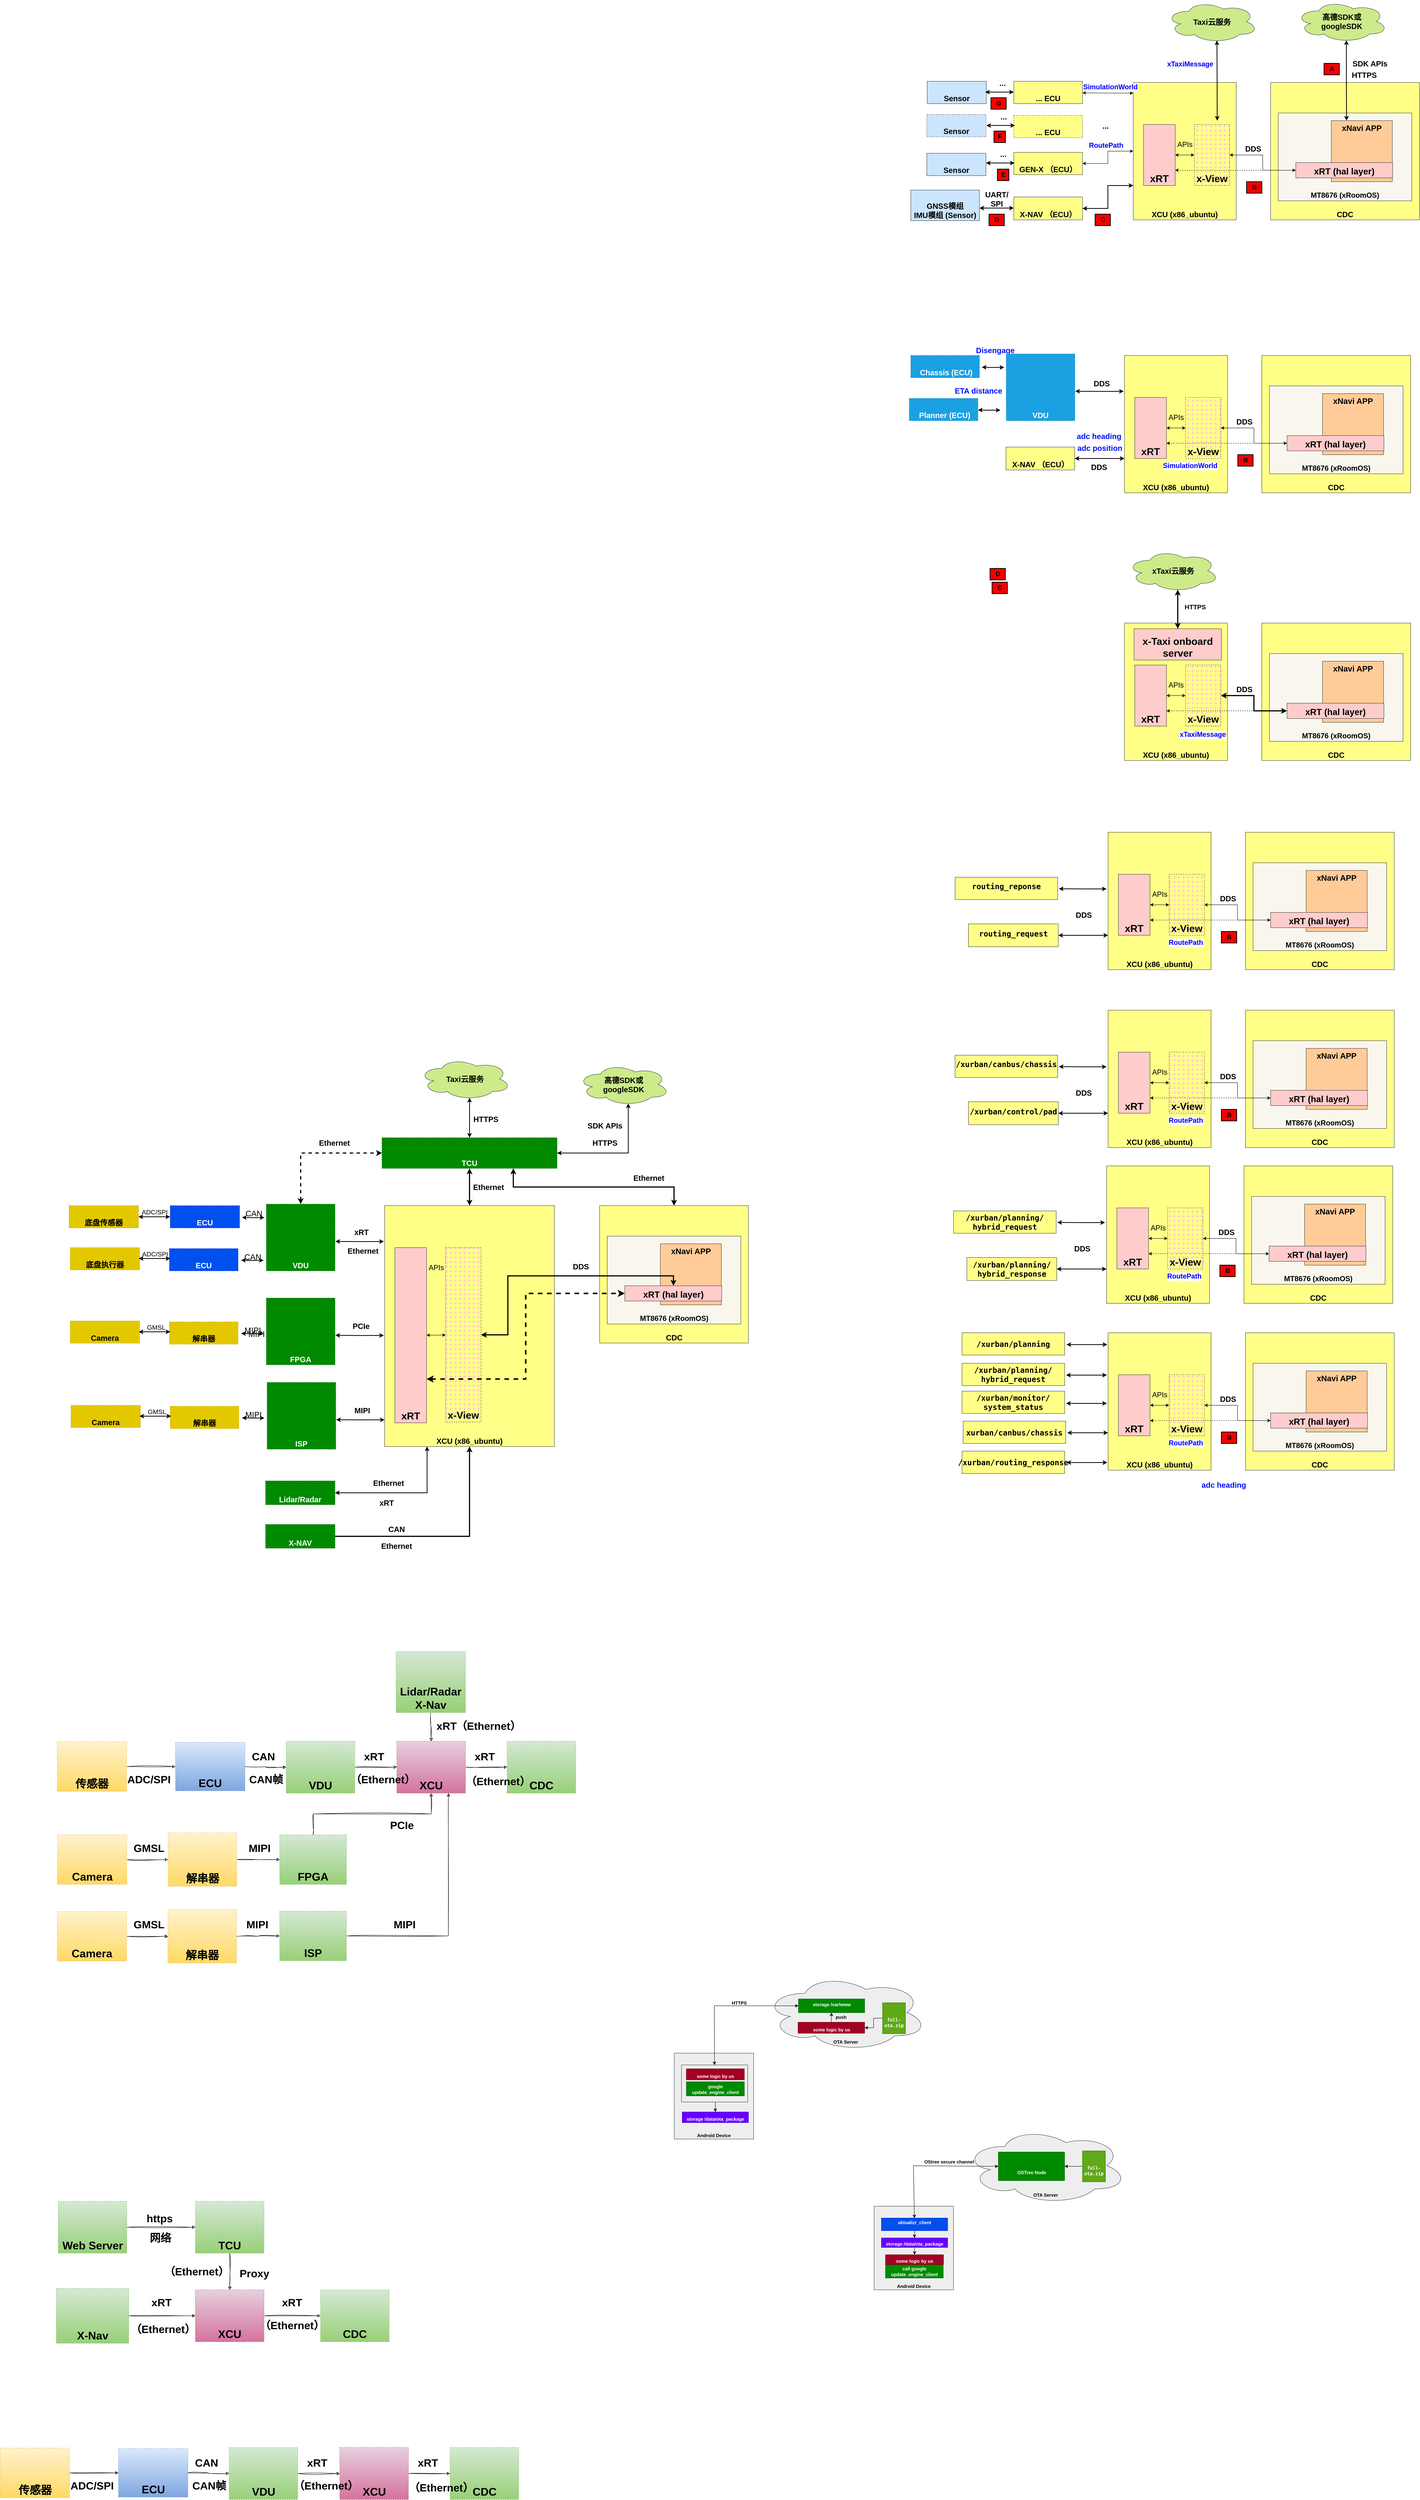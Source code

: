 <mxfile version="22.1.16" type="device">
  <diagram name="第 1 页" id="3cUrX4Q3936J6aIoTL8i">
    <mxGraphModel dx="5585" dy="1755" grid="0" gridSize="10" guides="1" tooltips="1" connect="1" arrows="1" fold="1" page="0" pageScale="1" pageWidth="827" pageHeight="1169" math="0" shadow="0">
      <root>
        <mxCell id="0" />
        <mxCell id="1" parent="0" />
        <mxCell id="9U7oh66VEmOCf23asvJ7-1" value="XCU (x86_ubuntu)" style="rounded=0;whiteSpace=wrap;html=1;fontStyle=1;verticalAlign=bottom;fontSize=20;fillColor=#ffff88;strokeColor=#36393d;" parent="1" vertex="1">
          <mxGeometry x="100" y="260" width="270" height="360" as="geometry" />
        </mxCell>
        <mxCell id="9U7oh66VEmOCf23asvJ7-3" value="CDC" style="rounded=0;whiteSpace=wrap;html=1;fontStyle=1;verticalAlign=bottom;fontSize=20;fillColor=#ffff88;strokeColor=#36393d;" parent="1" vertex="1">
          <mxGeometry x="460" y="260" width="390" height="360" as="geometry" />
        </mxCell>
        <mxCell id="9U7oh66VEmOCf23asvJ7-78" style="edgeStyle=orthogonalEdgeStyle;rounded=0;orthogonalLoop=1;jettySize=auto;html=1;exitX=1;exitY=0.75;exitDx=0;exitDy=0;entryX=0;entryY=0.5;entryDx=0;entryDy=0;startArrow=classic;startFill=1;dashed=1;" parent="1" source="9U7oh66VEmOCf23asvJ7-6" target="9U7oh66VEmOCf23asvJ7-5" edge="1">
          <mxGeometry relative="1" as="geometry" />
        </mxCell>
        <mxCell id="9U7oh66VEmOCf23asvJ7-6" value="xRT" style="rounded=0;whiteSpace=wrap;html=1;fontStyle=1;verticalAlign=bottom;fontSize=26;fillColor=#ffcccc;strokeColor=#36393d;" parent="1" vertex="1">
          <mxGeometry x="127" y="370" width="83" height="160" as="geometry" />
        </mxCell>
        <mxCell id="9U7oh66VEmOCf23asvJ7-9" style="edgeStyle=orthogonalEdgeStyle;rounded=0;orthogonalLoop=1;jettySize=auto;html=1;entryX=0;entryY=0.75;entryDx=0;entryDy=0;startArrow=classic;startFill=1;strokeWidth=2;" parent="1" source="9U7oh66VEmOCf23asvJ7-7" target="9U7oh66VEmOCf23asvJ7-1" edge="1">
          <mxGeometry relative="1" as="geometry" />
        </mxCell>
        <mxCell id="9U7oh66VEmOCf23asvJ7-7" value="X-NAV （ECU）" style="rounded=0;whiteSpace=wrap;html=1;fontStyle=1;verticalAlign=bottom;fontSize=20;fillColor=#ffff88;strokeColor=#36393d;" parent="1" vertex="1">
          <mxGeometry x="-213" y="560" width="180" height="60" as="geometry" />
        </mxCell>
        <mxCell id="9U7oh66VEmOCf23asvJ7-15" value="MT8676 (xRoomOS)" style="rounded=0;whiteSpace=wrap;html=1;fontStyle=1;verticalAlign=bottom;fontSize=19;fillColor=#f9f7ed;strokeColor=#36393d;" parent="1" vertex="1">
          <mxGeometry x="480" y="340" width="350" height="230" as="geometry" />
        </mxCell>
        <mxCell id="9U7oh66VEmOCf23asvJ7-24" value="SDK APIs" style="text;html=1;align=center;verticalAlign=middle;resizable=0;points=[];autosize=1;strokeColor=none;fillColor=none;fontStyle=1;fontSize=20;" parent="1" vertex="1">
          <mxGeometry x="660" y="190" width="120" height="40" as="geometry" />
        </mxCell>
        <mxCell id="9U7oh66VEmOCf23asvJ7-25" value="DDS" style="text;html=1;align=center;verticalAlign=middle;resizable=0;points=[];autosize=1;strokeColor=none;fillColor=none;fontStyle=1;fontSize=20;" parent="1" vertex="1">
          <mxGeometry x="379" y="413" width="70" height="40" as="geometry" />
        </mxCell>
        <mxCell id="9U7oh66VEmOCf23asvJ7-28" style="edgeStyle=orthogonalEdgeStyle;rounded=0;orthogonalLoop=1;jettySize=auto;html=1;exitX=0.55;exitY=0.95;exitDx=0;exitDy=0;exitPerimeter=0;entryX=0.25;entryY=0;entryDx=0;entryDy=0;startArrow=classic;startFill=1;strokeWidth=2;" parent="1" source="9U7oh66VEmOCf23asvJ7-27" target="9U7oh66VEmOCf23asvJ7-31" edge="1">
          <mxGeometry relative="1" as="geometry" />
        </mxCell>
        <mxCell id="9U7oh66VEmOCf23asvJ7-27" value="高德SDK或&lt;br&gt;googleSDK" style="ellipse;shape=cloud;whiteSpace=wrap;html=1;fontStyle=1;fillColor=#cdeb8b;strokeColor=#36393d;fontSize=20;" parent="1" vertex="1">
          <mxGeometry x="526" y="45" width="241" height="110" as="geometry" />
        </mxCell>
        <mxCell id="9U7oh66VEmOCf23asvJ7-31" value="xNavi APP" style="rounded=0;whiteSpace=wrap;html=1;fontStyle=1;verticalAlign=top;fontSize=21;fillColor=#ffcc99;strokeColor=#36393d;" parent="1" vertex="1">
          <mxGeometry x="619" y="360" width="160" height="160" as="geometry" />
        </mxCell>
        <mxCell id="9U7oh66VEmOCf23asvJ7-32" value="HTTPS" style="text;html=1;align=center;verticalAlign=middle;resizable=0;points=[];autosize=1;strokeColor=none;fillColor=none;fontStyle=1;fontSize=20;" parent="1" vertex="1">
          <mxGeometry x="660" y="220" width="90" height="40" as="geometry" />
        </mxCell>
        <mxCell id="9U7oh66VEmOCf23asvJ7-5" value="xRT (hal layer)" style="rounded=0;whiteSpace=wrap;html=1;fontStyle=1;verticalAlign=bottom;fontSize=23;fillColor=#ffcccc;strokeColor=#36393d;" parent="1" vertex="1">
          <mxGeometry x="526" y="470" width="254" height="40" as="geometry" />
        </mxCell>
        <mxCell id="9U7oh66VEmOCf23asvJ7-34" value="A" style="text;html=1;align=center;verticalAlign=middle;resizable=0;points=[];autosize=1;strokeColor=default;fillColor=#f50000;strokeWidth=2;fontSize=17;labelBackgroundColor=none;fontStyle=1" parent="1" vertex="1">
          <mxGeometry x="600" y="210" width="40" height="30" as="geometry" />
        </mxCell>
        <mxCell id="9U7oh66VEmOCf23asvJ7-35" value="B" style="text;html=1;align=center;verticalAlign=middle;resizable=0;points=[];autosize=1;strokeColor=default;fillColor=#f50000;strokeWidth=2;fontSize=17;labelBackgroundColor=none;fontStyle=1" parent="1" vertex="1">
          <mxGeometry x="397" y="520" width="40" height="30" as="geometry" />
        </mxCell>
        <mxCell id="9U7oh66VEmOCf23asvJ7-36" value="C" style="text;html=1;align=center;verticalAlign=middle;resizable=0;points=[];autosize=1;strokeColor=default;fillColor=#f50000;strokeWidth=2;fontSize=17;labelBackgroundColor=none;fontStyle=1" parent="1" vertex="1">
          <mxGeometry y="605" width="40" height="30" as="geometry" />
        </mxCell>
        <mxCell id="9U7oh66VEmOCf23asvJ7-37" value="GNSS模组&lt;br&gt;IMU模组 (Sensor)" style="rounded=0;whiteSpace=wrap;html=1;fontStyle=1;verticalAlign=bottom;fontSize=20;fillColor=#cce5ff;strokeColor=#36393d;" parent="1" vertex="1">
          <mxGeometry x="-483" y="542" width="180" height="80" as="geometry" />
        </mxCell>
        <mxCell id="9U7oh66VEmOCf23asvJ7-38" style="edgeStyle=orthogonalEdgeStyle;rounded=0;orthogonalLoop=1;jettySize=auto;html=1;entryX=0;entryY=0.5;entryDx=0;entryDy=0;startArrow=classic;startFill=1;strokeWidth=2;" parent="1" edge="1">
          <mxGeometry relative="1" as="geometry">
            <mxPoint x="-303" y="589" as="sourcePoint" />
            <mxPoint x="-213" y="589" as="targetPoint" />
          </mxGeometry>
        </mxCell>
        <mxCell id="9U7oh66VEmOCf23asvJ7-39" value="UART/&lt;br&gt;SPI" style="text;html=1;align=center;verticalAlign=middle;resizable=0;points=[];autosize=1;strokeColor=none;fillColor=none;fontStyle=1;fontSize=20;" parent="1" vertex="1">
          <mxGeometry x="-298" y="535" width="80" height="60" as="geometry" />
        </mxCell>
        <mxCell id="9U7oh66VEmOCf23asvJ7-40" value="D" style="text;html=1;align=center;verticalAlign=middle;resizable=0;points=[];autosize=1;strokeColor=default;fillColor=#f50000;strokeWidth=2;fontSize=17;labelBackgroundColor=none;fontStyle=1" parent="1" vertex="1">
          <mxGeometry x="-278" y="605" width="40" height="30" as="geometry" />
        </mxCell>
        <mxCell id="9U7oh66VEmOCf23asvJ7-76" style="edgeStyle=orthogonalEdgeStyle;rounded=0;orthogonalLoop=1;jettySize=auto;html=1;exitX=1;exitY=0.5;exitDx=0;exitDy=0;startArrow=classic;startFill=1;" parent="1" source="9U7oh66VEmOCf23asvJ7-70" target="9U7oh66VEmOCf23asvJ7-5" edge="1">
          <mxGeometry relative="1" as="geometry" />
        </mxCell>
        <mxCell id="9U7oh66VEmOCf23asvJ7-70" value="x-View" style="rounded=0;whiteSpace=wrap;html=1;fontStyle=1;verticalAlign=bottom;fontSize=26;fillColor=#ffcccc;strokeColor=#36393d;dashed=1;fillStyle=dots;" parent="1" vertex="1">
          <mxGeometry x="260" y="370" width="92.5" height="160" as="geometry" />
        </mxCell>
        <mxCell id="9U7oh66VEmOCf23asvJ7-74" value="" style="endArrow=classic;startArrow=classic;html=1;rounded=0;exitX=1;exitY=0.5;exitDx=0;exitDy=0;" parent="1" source="9U7oh66VEmOCf23asvJ7-6" target="9U7oh66VEmOCf23asvJ7-70" edge="1">
          <mxGeometry width="50" height="50" relative="1" as="geometry">
            <mxPoint x="230" y="620" as="sourcePoint" />
            <mxPoint x="280" y="570" as="targetPoint" />
          </mxGeometry>
        </mxCell>
        <mxCell id="9U7oh66VEmOCf23asvJ7-75" value="APIs" style="text;html=1;align=center;verticalAlign=middle;resizable=0;points=[];autosize=1;strokeColor=none;fillColor=none;fontSize=19;" parent="1" vertex="1">
          <mxGeometry x="205" y="403" width="60" height="40" as="geometry" />
        </mxCell>
        <mxCell id="9U7oh66VEmOCf23asvJ7-80" value="Taxi云服务" style="ellipse;shape=cloud;whiteSpace=wrap;html=1;fontStyle=1;fillColor=#cdeb8b;strokeColor=#36393d;fontSize=20;" parent="1" vertex="1">
          <mxGeometry x="185.75" y="46" width="241" height="110" as="geometry" />
        </mxCell>
        <mxCell id="9U7oh66VEmOCf23asvJ7-81" style="edgeStyle=orthogonalEdgeStyle;rounded=0;orthogonalLoop=1;jettySize=auto;html=1;startArrow=classic;startFill=1;strokeWidth=2;" parent="1" edge="1">
          <mxGeometry relative="1" as="geometry">
            <mxPoint x="319.32" y="150" as="sourcePoint" />
            <mxPoint x="320" y="360" as="targetPoint" />
          </mxGeometry>
        </mxCell>
        <mxCell id="9U7oh66VEmOCf23asvJ7-87" style="edgeStyle=orthogonalEdgeStyle;rounded=0;orthogonalLoop=1;jettySize=auto;html=1;exitX=1;exitY=0.5;exitDx=0;exitDy=0;entryX=0;entryY=0.5;entryDx=0;entryDy=0;startArrow=classic;startFill=1;" parent="1" source="9U7oh66VEmOCf23asvJ7-82" target="9U7oh66VEmOCf23asvJ7-1" edge="1">
          <mxGeometry relative="1" as="geometry" />
        </mxCell>
        <mxCell id="9U7oh66VEmOCf23asvJ7-82" value="GEN-X （ECU）" style="rounded=0;whiteSpace=wrap;html=1;fontStyle=1;verticalAlign=bottom;fontSize=20;fillColor=#ffff88;strokeColor=#36393d;" parent="1" vertex="1">
          <mxGeometry x="-213" y="443" width="180" height="58.5" as="geometry" />
        </mxCell>
        <mxCell id="9U7oh66VEmOCf23asvJ7-83" value="Sensor" style="rounded=0;whiteSpace=wrap;html=1;fontStyle=1;verticalAlign=bottom;fontSize=20;fillColor=#cce5ff;strokeColor=#36393d;" parent="1" vertex="1">
          <mxGeometry x="-441" y="445.5" width="155" height="58.5" as="geometry" />
        </mxCell>
        <mxCell id="9U7oh66VEmOCf23asvJ7-86" value="G" style="text;html=1;align=center;verticalAlign=middle;resizable=0;points=[];autosize=1;strokeColor=default;fillColor=#f50000;strokeWidth=2;fontSize=17;labelBackgroundColor=none;fontStyle=1" parent="1" vertex="1">
          <mxGeometry x="-273" y="300" width="40" height="30" as="geometry" />
        </mxCell>
        <mxCell id="9U7oh66VEmOCf23asvJ7-95" value="&lt;h2 data-pm-slice=&quot;1 1 []&quot; style=&quot;border-color: var(--border-color); font-family: Helvetica; font-style: normal; font-variant-ligatures: normal; font-variant-caps: normal; letter-spacing: normal; orphans: 2; text-align: left; text-indent: 0px; text-transform: none; widows: 2; word-spacing: 0px; -webkit-text-stroke-width: 0px; background-color: rgb(251, 251, 251); text-decoration-thickness: initial; text-decoration-style: initial; text-decoration-color: initial;&quot;&gt;&lt;span class=&quot;heading-content&quot; style=&quot;border-color: var(--border-color);&quot;&gt;&lt;strong style=&quot;border-color: var(--border-color);&quot;&gt;&lt;span data-document-id=&quot;bcdc485d-f6ed-4f0a-9eed-d806bf1ca9da&quot; data-user-id=&quot;a8345aaa-2646-4019-9f66-9997a2333008&quot; id=&quot;comment-3fdfaa03-6cde-491c-b5d8-29cafd4711e6&quot; class=&quot;comment-marker&quot; style=&quot;border-color: var(--border-color);&quot;&gt;SimulationWorld&lt;/span&gt;&lt;/strong&gt;&lt;/span&gt;&lt;/h2&gt;" style="text;whiteSpace=wrap;html=1;fontColor=#0000FF;" parent="1" vertex="1">
          <mxGeometry x="-33" y="240" width="180" height="70" as="geometry" />
        </mxCell>
        <mxCell id="9U7oh66VEmOCf23asvJ7-97" value="&lt;h2 data-pm-slice=&quot;1 1 []&quot; style=&quot;border-color: var(--border-color); font-family: Helvetica; font-style: normal; font-variant-ligatures: normal; font-variant-caps: normal; letter-spacing: normal; orphans: 2; text-align: left; text-indent: 0px; text-transform: none; widows: 2; word-spacing: 0px; -webkit-text-stroke-width: 0px; background-color: rgb(251, 251, 251); text-decoration-thickness: initial; text-decoration-style: initial; text-decoration-color: initial;&quot;&gt;&lt;span class=&quot;heading-content&quot; style=&quot;border-color: var(--border-color);&quot;&gt;&lt;strong style=&quot;border-color: var(--border-color);&quot;&gt;&lt;span data-document-id=&quot;bcdc485d-f6ed-4f0a-9eed-d806bf1ca9da&quot; data-user-id=&quot;a8345aaa-2646-4019-9f66-9997a2333008&quot; id=&quot;comment-a3b576d7-67d9-47bf-9a42-8d687074669e&quot; class=&quot;comment-marker&quot; style=&quot;border-color: var(--border-color);&quot;&gt;xTaxiMessage&lt;/span&gt;&lt;/strong&gt;&lt;/span&gt;&lt;/h2&gt;" style="text;whiteSpace=wrap;html=1;fontColor=#0000FF;" parent="1" vertex="1">
          <mxGeometry x="187" y="180" width="150" height="70" as="geometry" />
        </mxCell>
        <mxCell id="9U7oh66VEmOCf23asvJ7-99" value="&lt;h2 data-pm-slice=&quot;1 1 []&quot; style=&quot;border-color: var(--border-color); font-family: Helvetica; font-style: normal; font-variant-ligatures: normal; font-variant-caps: normal; letter-spacing: normal; orphans: 2; text-align: left; text-indent: 0px; text-transform: none; widows: 2; word-spacing: 0px; -webkit-text-stroke-width: 0px; background-color: rgb(251, 251, 251); text-decoration-thickness: initial; text-decoration-style: initial; text-decoration-color: initial;&quot;&gt;&lt;span class=&quot;heading-content&quot; style=&quot;border-color: var(--border-color);&quot;&gt;&lt;strong style=&quot;border-color: var(--border-color);&quot;&gt;RoutePath&lt;/strong&gt;&lt;/span&gt;&lt;/h2&gt;" style="text;whiteSpace=wrap;html=1;fontColor=#0000FF;" parent="1" vertex="1">
          <mxGeometry x="-18" y="393" width="120" height="70" as="geometry" />
        </mxCell>
        <mxCell id="c3dCfFqZL1KjmVmQRsDL-2" style="edgeStyle=orthogonalEdgeStyle;rounded=0;orthogonalLoop=1;jettySize=auto;html=1;startArrow=classic;startFill=1;strokeWidth=2;" parent="1" edge="1">
          <mxGeometry relative="1" as="geometry">
            <mxPoint x="-286" y="471" as="sourcePoint" />
            <mxPoint x="-211" y="471" as="targetPoint" />
          </mxGeometry>
        </mxCell>
        <mxCell id="c3dCfFqZL1KjmVmQRsDL-3" value="..." style="text;html=1;align=center;verticalAlign=middle;resizable=0;points=[];autosize=1;strokeColor=none;fillColor=none;fontStyle=1;fontSize=20;" parent="1" vertex="1">
          <mxGeometry x="-261" y="427" width="40" height="40" as="geometry" />
        </mxCell>
        <mxCell id="c3dCfFqZL1KjmVmQRsDL-4" value="E" style="text;html=1;align=center;verticalAlign=middle;resizable=0;points=[];autosize=1;strokeColor=default;fillColor=#f50000;strokeWidth=2;fontSize=17;labelBackgroundColor=none;fontStyle=1" parent="1" vertex="1">
          <mxGeometry x="-256" y="487" width="30" height="30" as="geometry" />
        </mxCell>
        <mxCell id="c3dCfFqZL1KjmVmQRsDL-5" value="... ECU" style="rounded=0;whiteSpace=wrap;html=1;fontStyle=1;verticalAlign=bottom;fontSize=20;fillColor=#ffff88;strokeColor=#36393d;" parent="1" vertex="1">
          <mxGeometry x="-213" y="257" width="180" height="58.5" as="geometry" />
        </mxCell>
        <mxCell id="c3dCfFqZL1KjmVmQRsDL-6" style="edgeStyle=orthogonalEdgeStyle;rounded=0;orthogonalLoop=1;jettySize=auto;html=1;exitX=1;exitY=0.5;exitDx=0;exitDy=0;entryX=0;entryY=0.5;entryDx=0;entryDy=0;startArrow=classic;startFill=1;" parent="1" edge="1">
          <mxGeometry relative="1" as="geometry">
            <mxPoint x="-33" y="287.25" as="sourcePoint" />
            <mxPoint x="100" y="288" as="targetPoint" />
          </mxGeometry>
        </mxCell>
        <mxCell id="c3dCfFqZL1KjmVmQRsDL-8" value="Sensor" style="rounded=0;whiteSpace=wrap;html=1;fontStyle=1;verticalAlign=bottom;fontSize=20;fillColor=#cce5ff;strokeColor=#36393d;" parent="1" vertex="1">
          <mxGeometry x="-440" y="257" width="155" height="58.5" as="geometry" />
        </mxCell>
        <mxCell id="c3dCfFqZL1KjmVmQRsDL-9" style="edgeStyle=orthogonalEdgeStyle;rounded=0;orthogonalLoop=1;jettySize=auto;html=1;startArrow=classic;startFill=1;strokeWidth=2;" parent="1" edge="1">
          <mxGeometry relative="1" as="geometry">
            <mxPoint x="-288" y="285.25" as="sourcePoint" />
            <mxPoint x="-213" y="285.25" as="targetPoint" />
          </mxGeometry>
        </mxCell>
        <mxCell id="c3dCfFqZL1KjmVmQRsDL-10" value="..." style="text;html=1;align=center;verticalAlign=middle;resizable=0;points=[];autosize=1;strokeColor=none;fillColor=none;fontStyle=1;fontSize=20;" parent="1" vertex="1">
          <mxGeometry x="-263" y="241.25" width="40" height="40" as="geometry" />
        </mxCell>
        <mxCell id="c3dCfFqZL1KjmVmQRsDL-13" value="..." style="text;html=1;align=center;verticalAlign=middle;resizable=0;points=[];autosize=1;strokeColor=none;fillColor=none;fontStyle=1;fontSize=20;" parent="1" vertex="1">
          <mxGeometry x="7" y="353" width="40" height="40" as="geometry" />
        </mxCell>
        <mxCell id="c3dCfFqZL1KjmVmQRsDL-14" value="... ECU" style="rounded=0;whiteSpace=wrap;html=1;fontStyle=1;verticalAlign=bottom;fontSize=20;fillColor=#ffff88;strokeColor=#36393d;dashed=1;" parent="1" vertex="1">
          <mxGeometry x="-213" y="346.5" width="180" height="58.5" as="geometry" />
        </mxCell>
        <mxCell id="c3dCfFqZL1KjmVmQRsDL-15" value="Sensor" style="rounded=0;whiteSpace=wrap;html=1;fontStyle=1;verticalAlign=bottom;fontSize=20;fillColor=#cce5ff;strokeColor=#36393d;dashed=1;" parent="1" vertex="1">
          <mxGeometry x="-441" y="343.75" width="155" height="58.5" as="geometry" />
        </mxCell>
        <mxCell id="c3dCfFqZL1KjmVmQRsDL-16" value="F" style="text;html=1;align=center;verticalAlign=middle;resizable=0;points=[];autosize=1;strokeColor=default;fillColor=#f50000;strokeWidth=2;fontSize=17;labelBackgroundColor=none;fontStyle=1" parent="1" vertex="1">
          <mxGeometry x="-265" y="387.37" width="30" height="30" as="geometry" />
        </mxCell>
        <mxCell id="c3dCfFqZL1KjmVmQRsDL-17" style="edgeStyle=orthogonalEdgeStyle;rounded=0;orthogonalLoop=1;jettySize=auto;html=1;startArrow=classic;startFill=1;strokeWidth=2;" parent="1" edge="1">
          <mxGeometry relative="1" as="geometry">
            <mxPoint x="-285" y="372.62" as="sourcePoint" />
            <mxPoint x="-210" y="372.62" as="targetPoint" />
          </mxGeometry>
        </mxCell>
        <mxCell id="c3dCfFqZL1KjmVmQRsDL-18" value="..." style="text;html=1;align=center;verticalAlign=middle;resizable=0;points=[];autosize=1;strokeColor=none;fillColor=none;fontStyle=1;fontSize=20;" parent="1" vertex="1">
          <mxGeometry x="-260" y="328.62" width="40" height="40" as="geometry" />
        </mxCell>
        <mxCell id="c3dCfFqZL1KjmVmQRsDL-19" value="XCU (x86_ubuntu)" style="rounded=0;whiteSpace=wrap;html=1;fontStyle=1;verticalAlign=bottom;fontSize=20;fillColor=#ffff88;strokeColor=#36393d;" parent="1" vertex="1">
          <mxGeometry x="77" y="975" width="270" height="360" as="geometry" />
        </mxCell>
        <mxCell id="c3dCfFqZL1KjmVmQRsDL-20" value="CDC" style="rounded=0;whiteSpace=wrap;html=1;fontStyle=1;verticalAlign=bottom;fontSize=20;fillColor=#ffff88;strokeColor=#36393d;" parent="1" vertex="1">
          <mxGeometry x="437" y="975" width="390" height="360" as="geometry" />
        </mxCell>
        <mxCell id="c3dCfFqZL1KjmVmQRsDL-21" style="edgeStyle=orthogonalEdgeStyle;rounded=0;orthogonalLoop=1;jettySize=auto;html=1;exitX=1;exitY=0.75;exitDx=0;exitDy=0;entryX=0;entryY=0.5;entryDx=0;entryDy=0;startArrow=classic;startFill=1;dashed=1;" parent="1" source="c3dCfFqZL1KjmVmQRsDL-22" target="c3dCfFqZL1KjmVmQRsDL-32" edge="1">
          <mxGeometry relative="1" as="geometry" />
        </mxCell>
        <mxCell id="c3dCfFqZL1KjmVmQRsDL-22" value="xRT" style="rounded=0;whiteSpace=wrap;html=1;fontStyle=1;verticalAlign=bottom;fontSize=26;fillColor=#ffcccc;strokeColor=#36393d;" parent="1" vertex="1">
          <mxGeometry x="104" y="1085" width="83" height="160" as="geometry" />
        </mxCell>
        <mxCell id="c3dCfFqZL1KjmVmQRsDL-25" value="MT8676 (xRoomOS)" style="rounded=0;whiteSpace=wrap;html=1;fontStyle=1;verticalAlign=bottom;fontSize=19;fillColor=#f9f7ed;strokeColor=#36393d;" parent="1" vertex="1">
          <mxGeometry x="457" y="1055" width="350" height="230" as="geometry" />
        </mxCell>
        <mxCell id="c3dCfFqZL1KjmVmQRsDL-27" value="DDS" style="text;html=1;align=center;verticalAlign=middle;resizable=0;points=[];autosize=1;strokeColor=none;fillColor=none;fontStyle=1;fontSize=20;" parent="1" vertex="1">
          <mxGeometry x="356" y="1128" width="70" height="40" as="geometry" />
        </mxCell>
        <mxCell id="c3dCfFqZL1KjmVmQRsDL-30" value="xNavi APP" style="rounded=0;whiteSpace=wrap;html=1;fontStyle=1;verticalAlign=top;fontSize=21;fillColor=#ffcc99;strokeColor=#36393d;" parent="1" vertex="1">
          <mxGeometry x="596" y="1075" width="160" height="160" as="geometry" />
        </mxCell>
        <mxCell id="c3dCfFqZL1KjmVmQRsDL-32" value="xRT (hal layer)" style="rounded=0;whiteSpace=wrap;html=1;fontStyle=1;verticalAlign=bottom;fontSize=23;fillColor=#ffcccc;strokeColor=#36393d;" parent="1" vertex="1">
          <mxGeometry x="503" y="1185" width="254" height="40" as="geometry" />
        </mxCell>
        <mxCell id="c3dCfFqZL1KjmVmQRsDL-34" value="B" style="text;html=1;align=center;verticalAlign=middle;resizable=0;points=[];autosize=1;strokeColor=default;fillColor=#f50000;strokeWidth=2;fontSize=17;labelBackgroundColor=none;fontStyle=1" parent="1" vertex="1">
          <mxGeometry x="374" y="1235" width="40" height="30" as="geometry" />
        </mxCell>
        <mxCell id="c3dCfFqZL1KjmVmQRsDL-40" style="edgeStyle=orthogonalEdgeStyle;rounded=0;orthogonalLoop=1;jettySize=auto;html=1;exitX=1;exitY=0.5;exitDx=0;exitDy=0;startArrow=classic;startFill=1;" parent="1" source="c3dCfFqZL1KjmVmQRsDL-41" target="c3dCfFqZL1KjmVmQRsDL-32" edge="1">
          <mxGeometry relative="1" as="geometry" />
        </mxCell>
        <mxCell id="c3dCfFqZL1KjmVmQRsDL-41" value="x-View" style="rounded=0;whiteSpace=wrap;html=1;fontStyle=1;verticalAlign=bottom;fontSize=26;fillColor=#ffcccc;strokeColor=#36393d;dashed=1;fillStyle=dots;" parent="1" vertex="1">
          <mxGeometry x="237" y="1085" width="92.5" height="160" as="geometry" />
        </mxCell>
        <mxCell id="c3dCfFqZL1KjmVmQRsDL-42" value="" style="endArrow=classic;startArrow=classic;html=1;rounded=0;exitX=1;exitY=0.5;exitDx=0;exitDy=0;" parent="1" source="c3dCfFqZL1KjmVmQRsDL-22" target="c3dCfFqZL1KjmVmQRsDL-41" edge="1">
          <mxGeometry width="50" height="50" relative="1" as="geometry">
            <mxPoint x="207" y="1335" as="sourcePoint" />
            <mxPoint x="257" y="1285" as="targetPoint" />
          </mxGeometry>
        </mxCell>
        <mxCell id="c3dCfFqZL1KjmVmQRsDL-43" value="APIs" style="text;html=1;align=center;verticalAlign=middle;resizable=0;points=[];autosize=1;strokeColor=none;fillColor=none;fontSize=19;" parent="1" vertex="1">
          <mxGeometry x="182" y="1118" width="60" height="40" as="geometry" />
        </mxCell>
        <mxCell id="c3dCfFqZL1KjmVmQRsDL-50" value="&lt;h2 data-pm-slice=&quot;1 1 []&quot; style=&quot;border-color: var(--border-color); font-family: Helvetica; font-style: normal; font-variant-ligatures: normal; font-variant-caps: normal; letter-spacing: normal; orphans: 2; text-align: left; text-indent: 0px; text-transform: none; widows: 2; word-spacing: 0px; -webkit-text-stroke-width: 0px; background-color: rgb(251, 251, 251); text-decoration-thickness: initial; text-decoration-style: initial; text-decoration-color: initial;&quot;&gt;&lt;span class=&quot;heading-content&quot; style=&quot;border-color: var(--border-color);&quot;&gt;&lt;strong style=&quot;border-color: var(--border-color);&quot;&gt;&lt;span data-document-id=&quot;bcdc485d-f6ed-4f0a-9eed-d806bf1ca9da&quot; data-user-id=&quot;a8345aaa-2646-4019-9f66-9997a2333008&quot; id=&quot;comment-3fdfaa03-6cde-491c-b5d8-29cafd4711e6&quot; class=&quot;comment-marker&quot; style=&quot;border-color: var(--border-color);&quot;&gt;SimulationWorld&lt;/span&gt;&lt;/strong&gt;&lt;/span&gt;&lt;/h2&gt;" style="text;whiteSpace=wrap;html=1;fontColor=#0000FF;" parent="1" vertex="1">
          <mxGeometry x="176" y="1232" width="180" height="70" as="geometry" />
        </mxCell>
        <mxCell id="c3dCfFqZL1KjmVmQRsDL-62" value="&amp;nbsp;Planner&amp;nbsp;(ECU)" style="rounded=0;whiteSpace=wrap;html=1;fontStyle=1;verticalAlign=bottom;fontSize=20;fillColor=#1ba1e2;strokeColor=#006EAF;dashed=1;fontColor=#ffffff;" parent="1" vertex="1">
          <mxGeometry x="-487" y="1087.5" width="180" height="58.5" as="geometry" />
        </mxCell>
        <mxCell id="c3dCfFqZL1KjmVmQRsDL-70" style="edgeStyle=orthogonalEdgeStyle;rounded=0;orthogonalLoop=1;jettySize=auto;html=1;startArrow=classic;startFill=1;strokeWidth=2;exitX=1;exitY=0.25;exitDx=0;exitDy=0;" parent="1" edge="1">
          <mxGeometry relative="1" as="geometry">
            <mxPoint x="-52" y="1068.75" as="sourcePoint" />
            <mxPoint x="75" y="1069" as="targetPoint" />
          </mxGeometry>
        </mxCell>
        <mxCell id="c3dCfFqZL1KjmVmQRsDL-71" value="XCU (x86_ubuntu)" style="rounded=0;whiteSpace=wrap;html=1;fontStyle=1;verticalAlign=bottom;fontSize=20;fillColor=#ffff88;strokeColor=#36393d;" parent="1" vertex="1">
          <mxGeometry x="77" y="1676" width="270" height="360" as="geometry" />
        </mxCell>
        <mxCell id="c3dCfFqZL1KjmVmQRsDL-72" value="CDC" style="rounded=0;whiteSpace=wrap;html=1;fontStyle=1;verticalAlign=bottom;fontSize=20;fillColor=#ffff88;strokeColor=#36393d;" parent="1" vertex="1">
          <mxGeometry x="437" y="1676" width="390" height="360" as="geometry" />
        </mxCell>
        <mxCell id="c3dCfFqZL1KjmVmQRsDL-73" style="edgeStyle=orthogonalEdgeStyle;rounded=0;orthogonalLoop=1;jettySize=auto;html=1;exitX=1;exitY=0.75;exitDx=0;exitDy=0;entryX=0;entryY=0.5;entryDx=0;entryDy=0;startArrow=classic;startFill=1;dashed=1;" parent="1" source="c3dCfFqZL1KjmVmQRsDL-74" target="c3dCfFqZL1KjmVmQRsDL-84" edge="1">
          <mxGeometry relative="1" as="geometry" />
        </mxCell>
        <mxCell id="c3dCfFqZL1KjmVmQRsDL-74" value="xRT" style="rounded=0;whiteSpace=wrap;html=1;fontStyle=1;verticalAlign=bottom;fontSize=26;fillColor=#ffcccc;strokeColor=#36393d;" parent="1" vertex="1">
          <mxGeometry x="104" y="1786" width="83" height="160" as="geometry" />
        </mxCell>
        <mxCell id="c3dCfFqZL1KjmVmQRsDL-77" value="MT8676 (xRoomOS)" style="rounded=0;whiteSpace=wrap;html=1;fontStyle=1;verticalAlign=bottom;fontSize=19;fillColor=#f9f7ed;strokeColor=#36393d;" parent="1" vertex="1">
          <mxGeometry x="457" y="1756" width="350" height="230" as="geometry" />
        </mxCell>
        <mxCell id="c3dCfFqZL1KjmVmQRsDL-79" value="DDS" style="text;html=1;align=center;verticalAlign=middle;resizable=0;points=[];autosize=1;strokeColor=none;fillColor=none;fontStyle=1;fontSize=20;" parent="1" vertex="1">
          <mxGeometry x="356" y="1829" width="70" height="40" as="geometry" />
        </mxCell>
        <mxCell id="c3dCfFqZL1KjmVmQRsDL-82" value="xNavi APP" style="rounded=0;whiteSpace=wrap;html=1;fontStyle=1;verticalAlign=top;fontSize=21;fillColor=#ffcc99;strokeColor=#36393d;" parent="1" vertex="1">
          <mxGeometry x="596" y="1776" width="160" height="160" as="geometry" />
        </mxCell>
        <mxCell id="c3dCfFqZL1KjmVmQRsDL-84" value="xRT (hal layer)" style="rounded=0;whiteSpace=wrap;html=1;fontStyle=1;verticalAlign=bottom;fontSize=23;fillColor=#ffcccc;strokeColor=#36393d;" parent="1" vertex="1">
          <mxGeometry x="503" y="1886" width="254" height="40" as="geometry" />
        </mxCell>
        <mxCell id="c3dCfFqZL1KjmVmQRsDL-92" style="edgeStyle=orthogonalEdgeStyle;rounded=0;orthogonalLoop=1;jettySize=auto;html=1;exitX=1;exitY=0.5;exitDx=0;exitDy=0;startArrow=classic;startFill=1;strokeWidth=3;" parent="1" source="c3dCfFqZL1KjmVmQRsDL-93" target="c3dCfFqZL1KjmVmQRsDL-84" edge="1">
          <mxGeometry relative="1" as="geometry" />
        </mxCell>
        <mxCell id="c3dCfFqZL1KjmVmQRsDL-93" value="x-View" style="rounded=0;whiteSpace=wrap;html=1;fontStyle=1;verticalAlign=bottom;fontSize=26;fillColor=#ffcccc;strokeColor=#36393d;dashed=1;fillStyle=dots;" parent="1" vertex="1">
          <mxGeometry x="237" y="1786" width="92.5" height="160" as="geometry" />
        </mxCell>
        <mxCell id="c3dCfFqZL1KjmVmQRsDL-94" value="" style="endArrow=classic;startArrow=classic;html=1;rounded=0;exitX=1;exitY=0.5;exitDx=0;exitDy=0;" parent="1" source="c3dCfFqZL1KjmVmQRsDL-74" target="c3dCfFqZL1KjmVmQRsDL-93" edge="1">
          <mxGeometry width="50" height="50" relative="1" as="geometry">
            <mxPoint x="207" y="2036" as="sourcePoint" />
            <mxPoint x="257" y="1986" as="targetPoint" />
          </mxGeometry>
        </mxCell>
        <mxCell id="c3dCfFqZL1KjmVmQRsDL-95" value="APIs" style="text;html=1;align=center;verticalAlign=middle;resizable=0;points=[];autosize=1;strokeColor=none;fillColor=none;fontSize=19;" parent="1" vertex="1">
          <mxGeometry x="182" y="1819" width="60" height="40" as="geometry" />
        </mxCell>
        <mxCell id="c3dCfFqZL1KjmVmQRsDL-146" style="edgeStyle=orthogonalEdgeStyle;rounded=0;orthogonalLoop=1;jettySize=auto;html=1;exitX=0.55;exitY=0.95;exitDx=0;exitDy=0;exitPerimeter=0;startArrow=classic;startFill=1;strokeWidth=3;" parent="1" source="c3dCfFqZL1KjmVmQRsDL-96" target="c3dCfFqZL1KjmVmQRsDL-145" edge="1">
          <mxGeometry relative="1" as="geometry" />
        </mxCell>
        <mxCell id="c3dCfFqZL1KjmVmQRsDL-96" value="xTaxi云服务" style="ellipse;shape=cloud;whiteSpace=wrap;html=1;fontStyle=1;fillColor=#cdeb8b;strokeColor=#36393d;fontSize=20;" parent="1" vertex="1">
          <mxGeometry x="84" y="1484" width="241" height="110" as="geometry" />
        </mxCell>
        <mxCell id="c3dCfFqZL1KjmVmQRsDL-103" value="&lt;h2 data-pm-slice=&quot;1 1 []&quot; style=&quot;border-color: var(--border-color); font-family: Helvetica; font-style: normal; font-variant-ligatures: normal; font-variant-caps: normal; letter-spacing: normal; orphans: 2; text-align: left; text-indent: 0px; text-transform: none; widows: 2; word-spacing: 0px; -webkit-text-stroke-width: 0px; background-color: rgb(251, 251, 251); text-decoration-thickness: initial; text-decoration-style: initial; text-decoration-color: initial;&quot;&gt;&lt;span class=&quot;heading-content&quot; style=&quot;border-color: var(--border-color);&quot;&gt;&lt;strong style=&quot;border-color: var(--border-color);&quot;&gt;&lt;span data-document-id=&quot;bcdc485d-f6ed-4f0a-9eed-d806bf1ca9da&quot; data-user-id=&quot;a8345aaa-2646-4019-9f66-9997a2333008&quot; id=&quot;comment-a3b576d7-67d9-47bf-9a42-8d687074669e&quot; class=&quot;comment-marker&quot; style=&quot;border-color: var(--border-color);&quot;&gt;xTaxiMessage&lt;/span&gt;&lt;/strong&gt;&lt;/span&gt;&lt;/h2&gt;" style="text;whiteSpace=wrap;html=1;fontColor=#0000FF;" parent="1" vertex="1">
          <mxGeometry x="220" y="1936" width="150" height="70" as="geometry" />
        </mxCell>
        <mxCell id="c3dCfFqZL1KjmVmQRsDL-119" value="X-NAV （ECU）" style="rounded=0;whiteSpace=wrap;html=1;fontStyle=1;verticalAlign=bottom;fontSize=20;fillColor=#ffff88;strokeColor=#36393d;" parent="1" vertex="1">
          <mxGeometry x="-233.5" y="1215" width="180" height="60" as="geometry" />
        </mxCell>
        <mxCell id="c3dCfFqZL1KjmVmQRsDL-120" value="C" style="text;html=1;align=center;verticalAlign=middle;resizable=0;points=[];autosize=1;strokeColor=default;fillColor=#f50000;strokeWidth=2;fontSize=17;labelBackgroundColor=none;fontStyle=1" parent="1" vertex="1">
          <mxGeometry x="-270" y="1569" width="40" height="30" as="geometry" />
        </mxCell>
        <mxCell id="c3dCfFqZL1KjmVmQRsDL-124" value="D" style="text;html=1;align=center;verticalAlign=middle;resizable=0;points=[];autosize=1;strokeColor=default;fillColor=#f50000;strokeWidth=2;fontSize=17;labelBackgroundColor=none;fontStyle=1" parent="1" vertex="1">
          <mxGeometry x="-275.25" y="1533" width="40" height="30" as="geometry" />
        </mxCell>
        <mxCell id="c3dCfFqZL1KjmVmQRsDL-125" style="edgeStyle=orthogonalEdgeStyle;rounded=0;orthogonalLoop=1;jettySize=auto;html=1;entryX=0;entryY=0.75;entryDx=0;entryDy=0;startArrow=classic;startFill=1;strokeWidth=2;exitX=1;exitY=0.5;exitDx=0;exitDy=0;" parent="1" source="c3dCfFqZL1KjmVmQRsDL-119" target="c3dCfFqZL1KjmVmQRsDL-19" edge="1">
          <mxGeometry relative="1" as="geometry">
            <mxPoint x="-51.5" y="1294.47" as="sourcePoint" />
            <mxPoint x="81.5" y="1234.47" as="targetPoint" />
          </mxGeometry>
        </mxCell>
        <mxCell id="c3dCfFqZL1KjmVmQRsDL-126" value="adc heading" style="text;html=1;align=center;verticalAlign=middle;resizable=0;points=[];autosize=1;strokeColor=none;fillColor=none;fontStyle=1;fontSize=20;fontColor=#0011ff;" parent="1" vertex="1">
          <mxGeometry x="-58" y="1168" width="135" height="36" as="geometry" />
        </mxCell>
        <mxCell id="c3dCfFqZL1KjmVmQRsDL-127" value="adc position" style="text;html=1;align=center;verticalAlign=middle;resizable=0;points=[];autosize=1;strokeColor=none;fillColor=none;fontStyle=1;fontSize=20;fontColor=#0011ff;" parent="1" vertex="1">
          <mxGeometry x="-56" y="1199" width="136" height="36" as="geometry" />
        </mxCell>
        <mxCell id="c3dCfFqZL1KjmVmQRsDL-129" value="DDS" style="text;html=1;align=center;verticalAlign=middle;resizable=0;points=[];autosize=1;strokeColor=none;fillColor=none;fontStyle=1;fontSize=20;" parent="1" vertex="1">
          <mxGeometry x="-20.5" y="1249" width="60" height="36" as="geometry" />
        </mxCell>
        <mxCell id="c3dCfFqZL1KjmVmQRsDL-130" value="ETA distance" style="text;html=1;align=center;verticalAlign=middle;resizable=0;points=[];autosize=1;strokeColor=none;fillColor=none;fontStyle=1;fontSize=20;fontColor=#0011ff;" parent="1" vertex="1">
          <mxGeometry x="-377" y="1049" width="142" height="36" as="geometry" />
        </mxCell>
        <mxCell id="c3dCfFqZL1KjmVmQRsDL-137" value="&amp;nbsp;Chassis&amp;nbsp;(ECU)" style="rounded=0;whiteSpace=wrap;html=1;fontStyle=1;verticalAlign=bottom;fontSize=20;fillColor=#1ba1e2;strokeColor=#006EAF;dashed=1;fontColor=#ffffff;" parent="1" vertex="1">
          <mxGeometry x="-483" y="975.0" width="180" height="58.5" as="geometry" />
        </mxCell>
        <mxCell id="c3dCfFqZL1KjmVmQRsDL-141" style="edgeStyle=orthogonalEdgeStyle;rounded=0;orthogonalLoop=1;jettySize=auto;html=1;startArrow=classic;startFill=1;strokeWidth=2;" parent="1" edge="1">
          <mxGeometry relative="1" as="geometry">
            <mxPoint x="-297" y="1006" as="sourcePoint" />
            <mxPoint x="-238" y="1006.38" as="targetPoint" />
          </mxGeometry>
        </mxCell>
        <mxCell id="c3dCfFqZL1KjmVmQRsDL-142" value="Disengage" style="text;html=1;align=center;verticalAlign=middle;resizable=0;points=[];autosize=1;strokeColor=none;fillColor=none;fontStyle=1;fontSize=20;fontColor=#0011ff;" parent="1" vertex="1">
          <mxGeometry x="-322" y="943" width="119" height="36" as="geometry" />
        </mxCell>
        <mxCell id="c3dCfFqZL1KjmVmQRsDL-145" value="x-Taxi onboard&lt;br&gt;server" style="rounded=0;whiteSpace=wrap;html=1;fontStyle=1;verticalAlign=bottom;fontSize=26;fillColor=#ffcccc;strokeColor=#36393d;" parent="1" vertex="1">
          <mxGeometry x="102" y="1691" width="229" height="82" as="geometry" />
        </mxCell>
        <mxCell id="c3dCfFqZL1KjmVmQRsDL-150" value="XCU (x86_ubuntu)" style="rounded=0;whiteSpace=wrap;html=1;fontStyle=1;verticalAlign=bottom;fontSize=20;fillColor=#ffff88;strokeColor=#36393d;" parent="1" vertex="1">
          <mxGeometry x="34" y="2224" width="270" height="360" as="geometry" />
        </mxCell>
        <mxCell id="c3dCfFqZL1KjmVmQRsDL-151" value="CDC" style="rounded=0;whiteSpace=wrap;html=1;fontStyle=1;verticalAlign=bottom;fontSize=20;fillColor=#ffff88;strokeColor=#36393d;" parent="1" vertex="1">
          <mxGeometry x="394" y="2224" width="390" height="360" as="geometry" />
        </mxCell>
        <mxCell id="c3dCfFqZL1KjmVmQRsDL-152" style="edgeStyle=orthogonalEdgeStyle;rounded=0;orthogonalLoop=1;jettySize=auto;html=1;exitX=1;exitY=0.75;exitDx=0;exitDy=0;entryX=0;entryY=0.5;entryDx=0;entryDy=0;startArrow=classic;startFill=1;dashed=1;" parent="1" source="c3dCfFqZL1KjmVmQRsDL-153" target="c3dCfFqZL1KjmVmQRsDL-157" edge="1">
          <mxGeometry relative="1" as="geometry" />
        </mxCell>
        <mxCell id="c3dCfFqZL1KjmVmQRsDL-153" value="xRT" style="rounded=0;whiteSpace=wrap;html=1;fontStyle=1;verticalAlign=bottom;fontSize=26;fillColor=#ffcccc;strokeColor=#36393d;" parent="1" vertex="1">
          <mxGeometry x="61" y="2334" width="83" height="160" as="geometry" />
        </mxCell>
        <mxCell id="c3dCfFqZL1KjmVmQRsDL-154" value="MT8676 (xRoomOS)" style="rounded=0;whiteSpace=wrap;html=1;fontStyle=1;verticalAlign=bottom;fontSize=19;fillColor=#f9f7ed;strokeColor=#36393d;" parent="1" vertex="1">
          <mxGeometry x="414" y="2304" width="350" height="230" as="geometry" />
        </mxCell>
        <mxCell id="c3dCfFqZL1KjmVmQRsDL-155" value="DDS" style="text;html=1;align=center;verticalAlign=middle;resizable=0;points=[];autosize=1;strokeColor=none;fillColor=none;fontStyle=1;fontSize=20;" parent="1" vertex="1">
          <mxGeometry x="313" y="2377" width="70" height="40" as="geometry" />
        </mxCell>
        <mxCell id="c3dCfFqZL1KjmVmQRsDL-156" value="xNavi APP" style="rounded=0;whiteSpace=wrap;html=1;fontStyle=1;verticalAlign=top;fontSize=21;fillColor=#ffcc99;strokeColor=#36393d;" parent="1" vertex="1">
          <mxGeometry x="553" y="2324" width="160" height="160" as="geometry" />
        </mxCell>
        <mxCell id="c3dCfFqZL1KjmVmQRsDL-157" value="xRT (hal layer)" style="rounded=0;whiteSpace=wrap;html=1;fontStyle=1;verticalAlign=bottom;fontSize=23;fillColor=#ffcccc;strokeColor=#36393d;" parent="1" vertex="1">
          <mxGeometry x="460" y="2434" width="254" height="40" as="geometry" />
        </mxCell>
        <mxCell id="c3dCfFqZL1KjmVmQRsDL-158" value="B" style="text;html=1;align=center;verticalAlign=middle;resizable=0;points=[];autosize=1;strokeColor=default;fillColor=#f50000;strokeWidth=2;fontSize=17;labelBackgroundColor=none;fontStyle=1" parent="1" vertex="1">
          <mxGeometry x="331" y="2484" width="40" height="30" as="geometry" />
        </mxCell>
        <mxCell id="c3dCfFqZL1KjmVmQRsDL-159" style="edgeStyle=orthogonalEdgeStyle;rounded=0;orthogonalLoop=1;jettySize=auto;html=1;exitX=1;exitY=0.5;exitDx=0;exitDy=0;startArrow=classic;startFill=1;" parent="1" source="c3dCfFqZL1KjmVmQRsDL-160" target="c3dCfFqZL1KjmVmQRsDL-157" edge="1">
          <mxGeometry relative="1" as="geometry" />
        </mxCell>
        <mxCell id="c3dCfFqZL1KjmVmQRsDL-160" value="x-View" style="rounded=0;whiteSpace=wrap;html=1;fontStyle=1;verticalAlign=bottom;fontSize=26;fillColor=#ffcccc;strokeColor=#36393d;dashed=1;fillStyle=dots;" parent="1" vertex="1">
          <mxGeometry x="194" y="2334" width="92.5" height="160" as="geometry" />
        </mxCell>
        <mxCell id="c3dCfFqZL1KjmVmQRsDL-161" value="" style="endArrow=classic;startArrow=classic;html=1;rounded=0;exitX=1;exitY=0.5;exitDx=0;exitDy=0;" parent="1" source="c3dCfFqZL1KjmVmQRsDL-153" target="c3dCfFqZL1KjmVmQRsDL-160" edge="1">
          <mxGeometry width="50" height="50" relative="1" as="geometry">
            <mxPoint x="164" y="2584" as="sourcePoint" />
            <mxPoint x="214" y="2534" as="targetPoint" />
          </mxGeometry>
        </mxCell>
        <mxCell id="c3dCfFqZL1KjmVmQRsDL-162" value="APIs" style="text;html=1;align=center;verticalAlign=middle;resizable=0;points=[];autosize=1;strokeColor=none;fillColor=none;fontSize=19;" parent="1" vertex="1">
          <mxGeometry x="139" y="2367" width="60" height="40" as="geometry" />
        </mxCell>
        <mxCell id="c3dCfFqZL1KjmVmQRsDL-163" value="&lt;h2 data-pm-slice=&quot;1 1 []&quot; style=&quot;border-color: var(--border-color); font-family: Helvetica; font-style: normal; font-variant-ligatures: normal; font-variant-caps: normal; letter-spacing: normal; orphans: 2; text-align: left; text-indent: 0px; text-transform: none; widows: 2; word-spacing: 0px; -webkit-text-stroke-width: 0px; background-color: rgb(251, 251, 251); text-decoration-thickness: initial; text-decoration-style: initial; text-decoration-color: initial;&quot;&gt;&lt;span class=&quot;heading-content&quot; style=&quot;border-color: var(--border-color);&quot;&gt;&lt;strong style=&quot;border-color: var(--border-color);&quot;&gt;&lt;span data-document-id=&quot;bcdc485d-f6ed-4f0a-9eed-d806bf1ca9da&quot; data-user-id=&quot;a8345aaa-2646-4019-9f66-9997a2333008&quot; id=&quot;comment-3fdfaa03-6cde-491c-b5d8-29cafd4711e6&quot; class=&quot;comment-marker&quot; style=&quot;border-color: var(--border-color);&quot;&gt;RoutePath&lt;/span&gt;&lt;/strong&gt;&lt;/span&gt;&lt;/h2&gt;" style="text;whiteSpace=wrap;html=1;fontColor=#0000FF;" parent="1" vertex="1">
          <mxGeometry x="191" y="2481" width="180" height="70" as="geometry" />
        </mxCell>
        <mxCell id="c3dCfFqZL1KjmVmQRsDL-164" value="&lt;p data-pm-slice=&quot;1 1 [&amp;quot;bullet_list&amp;quot;,null,&amp;quot;list_item&amp;quot;,null]&quot;&gt;&lt;code spellcheck=&quot;false&quot; class=&quot;inline&quot;&gt;routing_reponse&lt;/code&gt;&lt;/p&gt;" style="rounded=0;whiteSpace=wrap;html=1;fontStyle=1;verticalAlign=bottom;fontSize=20;fillColor=#ffff88;strokeColor=#36393d;" parent="1" vertex="1">
          <mxGeometry x="-367" y="2341.88" width="269" height="58.5" as="geometry" />
        </mxCell>
        <mxCell id="c3dCfFqZL1KjmVmQRsDL-165" style="edgeStyle=orthogonalEdgeStyle;rounded=0;orthogonalLoop=1;jettySize=auto;html=1;startArrow=classic;startFill=1;strokeWidth=2;" parent="1" edge="1">
          <mxGeometry relative="1" as="geometry">
            <mxPoint x="-95" y="2372" as="sourcePoint" />
            <mxPoint x="30" y="2372.38" as="targetPoint" />
          </mxGeometry>
        </mxCell>
        <mxCell id="c3dCfFqZL1KjmVmQRsDL-166" value="&lt;p data-pm-slice=&quot;1 1 [&amp;quot;bullet_list&amp;quot;,null,&amp;quot;list_item&amp;quot;,null]&quot;&gt;&lt;code spellcheck=&quot;false&quot; class=&quot;inline&quot;&gt;routing_request&lt;/code&gt;&lt;/p&gt;" style="rounded=0;whiteSpace=wrap;html=1;fontStyle=1;verticalAlign=bottom;fontSize=20;fillColor=#ffff88;strokeColor=#36393d;" parent="1" vertex="1">
          <mxGeometry x="-332" y="2464" width="235.5" height="60" as="geometry" />
        </mxCell>
        <mxCell id="c3dCfFqZL1KjmVmQRsDL-167" style="edgeStyle=orthogonalEdgeStyle;rounded=0;orthogonalLoop=1;jettySize=auto;html=1;entryX=0;entryY=0.75;entryDx=0;entryDy=0;startArrow=classic;startFill=1;strokeWidth=2;exitX=1;exitY=0.5;exitDx=0;exitDy=0;" parent="1" source="c3dCfFqZL1KjmVmQRsDL-166" target="c3dCfFqZL1KjmVmQRsDL-150" edge="1">
          <mxGeometry relative="1" as="geometry">
            <mxPoint x="-94.5" y="2543.47" as="sourcePoint" />
            <mxPoint x="38.5" y="2483.47" as="targetPoint" />
          </mxGeometry>
        </mxCell>
        <mxCell id="c3dCfFqZL1KjmVmQRsDL-170" value="DDS" style="text;html=1;align=center;verticalAlign=middle;resizable=0;points=[];autosize=1;strokeColor=none;fillColor=none;fontStyle=1;fontSize=20;" parent="1" vertex="1">
          <mxGeometry x="-60" y="2422" width="60" height="36" as="geometry" />
        </mxCell>
        <mxCell id="c3dCfFqZL1KjmVmQRsDL-178" value="HTTPS" style="text;html=1;align=center;verticalAlign=middle;resizable=0;points=[];autosize=1;strokeColor=none;fillColor=none;fontSize=17;fontStyle=1" parent="1" vertex="1">
          <mxGeometry x="225" y="1619" width="74" height="32" as="geometry" />
        </mxCell>
        <mxCell id="c3dCfFqZL1KjmVmQRsDL-179" value="XCU (x86_ubuntu)" style="rounded=0;whiteSpace=wrap;html=1;fontStyle=1;verticalAlign=bottom;fontSize=20;fillColor=#ffff88;strokeColor=#36393d;" parent="1" vertex="1">
          <mxGeometry x="34" y="2690" width="270" height="360" as="geometry" />
        </mxCell>
        <mxCell id="c3dCfFqZL1KjmVmQRsDL-180" value="CDC" style="rounded=0;whiteSpace=wrap;html=1;fontStyle=1;verticalAlign=bottom;fontSize=20;fillColor=#ffff88;strokeColor=#36393d;" parent="1" vertex="1">
          <mxGeometry x="394" y="2690" width="390" height="360" as="geometry" />
        </mxCell>
        <mxCell id="c3dCfFqZL1KjmVmQRsDL-181" style="edgeStyle=orthogonalEdgeStyle;rounded=0;orthogonalLoop=1;jettySize=auto;html=1;exitX=1;exitY=0.75;exitDx=0;exitDy=0;entryX=0;entryY=0.5;entryDx=0;entryDy=0;startArrow=classic;startFill=1;dashed=1;" parent="1" source="c3dCfFqZL1KjmVmQRsDL-182" target="c3dCfFqZL1KjmVmQRsDL-186" edge="1">
          <mxGeometry relative="1" as="geometry" />
        </mxCell>
        <mxCell id="c3dCfFqZL1KjmVmQRsDL-182" value="xRT" style="rounded=0;whiteSpace=wrap;html=1;fontStyle=1;verticalAlign=bottom;fontSize=26;fillColor=#ffcccc;strokeColor=#36393d;" parent="1" vertex="1">
          <mxGeometry x="61" y="2800" width="83" height="160" as="geometry" />
        </mxCell>
        <mxCell id="c3dCfFqZL1KjmVmQRsDL-183" value="MT8676 (xRoomOS)" style="rounded=0;whiteSpace=wrap;html=1;fontStyle=1;verticalAlign=bottom;fontSize=19;fillColor=#f9f7ed;strokeColor=#36393d;" parent="1" vertex="1">
          <mxGeometry x="414" y="2770" width="350" height="230" as="geometry" />
        </mxCell>
        <mxCell id="c3dCfFqZL1KjmVmQRsDL-184" value="DDS" style="text;html=1;align=center;verticalAlign=middle;resizable=0;points=[];autosize=1;strokeColor=none;fillColor=none;fontStyle=1;fontSize=20;" parent="1" vertex="1">
          <mxGeometry x="313" y="2843" width="70" height="40" as="geometry" />
        </mxCell>
        <mxCell id="c3dCfFqZL1KjmVmQRsDL-185" value="xNavi APP" style="rounded=0;whiteSpace=wrap;html=1;fontStyle=1;verticalAlign=top;fontSize=21;fillColor=#ffcc99;strokeColor=#36393d;" parent="1" vertex="1">
          <mxGeometry x="553" y="2790" width="160" height="160" as="geometry" />
        </mxCell>
        <mxCell id="c3dCfFqZL1KjmVmQRsDL-186" value="xRT (hal layer)" style="rounded=0;whiteSpace=wrap;html=1;fontStyle=1;verticalAlign=bottom;fontSize=23;fillColor=#ffcccc;strokeColor=#36393d;" parent="1" vertex="1">
          <mxGeometry x="460" y="2900" width="254" height="40" as="geometry" />
        </mxCell>
        <mxCell id="c3dCfFqZL1KjmVmQRsDL-187" value="B" style="text;html=1;align=center;verticalAlign=middle;resizable=0;points=[];autosize=1;strokeColor=default;fillColor=#f50000;strokeWidth=2;fontSize=17;labelBackgroundColor=none;fontStyle=1" parent="1" vertex="1">
          <mxGeometry x="331" y="2950" width="40" height="30" as="geometry" />
        </mxCell>
        <mxCell id="c3dCfFqZL1KjmVmQRsDL-188" style="edgeStyle=orthogonalEdgeStyle;rounded=0;orthogonalLoop=1;jettySize=auto;html=1;exitX=1;exitY=0.5;exitDx=0;exitDy=0;startArrow=classic;startFill=1;" parent="1" source="c3dCfFqZL1KjmVmQRsDL-189" target="c3dCfFqZL1KjmVmQRsDL-186" edge="1">
          <mxGeometry relative="1" as="geometry" />
        </mxCell>
        <mxCell id="c3dCfFqZL1KjmVmQRsDL-189" value="x-View" style="rounded=0;whiteSpace=wrap;html=1;fontStyle=1;verticalAlign=bottom;fontSize=26;fillColor=#ffcccc;strokeColor=#36393d;dashed=1;fillStyle=dots;" parent="1" vertex="1">
          <mxGeometry x="194" y="2800" width="92.5" height="160" as="geometry" />
        </mxCell>
        <mxCell id="c3dCfFqZL1KjmVmQRsDL-190" value="" style="endArrow=classic;startArrow=classic;html=1;rounded=0;exitX=1;exitY=0.5;exitDx=0;exitDy=0;" parent="1" source="c3dCfFqZL1KjmVmQRsDL-182" target="c3dCfFqZL1KjmVmQRsDL-189" edge="1">
          <mxGeometry width="50" height="50" relative="1" as="geometry">
            <mxPoint x="164" y="3050" as="sourcePoint" />
            <mxPoint x="214" y="3000" as="targetPoint" />
          </mxGeometry>
        </mxCell>
        <mxCell id="c3dCfFqZL1KjmVmQRsDL-191" value="APIs" style="text;html=1;align=center;verticalAlign=middle;resizable=0;points=[];autosize=1;strokeColor=none;fillColor=none;fontSize=19;" parent="1" vertex="1">
          <mxGeometry x="139" y="2833" width="60" height="40" as="geometry" />
        </mxCell>
        <mxCell id="c3dCfFqZL1KjmVmQRsDL-192" value="&lt;h2 data-pm-slice=&quot;1 1 []&quot; style=&quot;border-color: var(--border-color); font-family: Helvetica; font-style: normal; font-variant-ligatures: normal; font-variant-caps: normal; letter-spacing: normal; orphans: 2; text-align: left; text-indent: 0px; text-transform: none; widows: 2; word-spacing: 0px; -webkit-text-stroke-width: 0px; background-color: rgb(251, 251, 251); text-decoration-thickness: initial; text-decoration-style: initial; text-decoration-color: initial;&quot;&gt;&lt;span class=&quot;heading-content&quot; style=&quot;border-color: var(--border-color);&quot;&gt;&lt;strong style=&quot;border-color: var(--border-color);&quot;&gt;&lt;span data-document-id=&quot;bcdc485d-f6ed-4f0a-9eed-d806bf1ca9da&quot; data-user-id=&quot;a8345aaa-2646-4019-9f66-9997a2333008&quot; id=&quot;comment-3fdfaa03-6cde-491c-b5d8-29cafd4711e6&quot; class=&quot;comment-marker&quot; style=&quot;border-color: var(--border-color);&quot;&gt;RoutePath&lt;/span&gt;&lt;/strong&gt;&lt;/span&gt;&lt;/h2&gt;" style="text;whiteSpace=wrap;html=1;fontColor=#0000FF;" parent="1" vertex="1">
          <mxGeometry x="191" y="2947" width="180" height="70" as="geometry" />
        </mxCell>
        <mxCell id="c3dCfFqZL1KjmVmQRsDL-193" value="&lt;p data-pm-slice=&quot;1 1 [&amp;quot;bullet_list&amp;quot;,null,&amp;quot;list_item&amp;quot;,null]&quot;&gt;&lt;code spellcheck=&quot;false&quot; class=&quot;inline&quot;&gt;/xurban/canbus/chassis&lt;/code&gt;&lt;/p&gt;" style="rounded=0;whiteSpace=wrap;html=1;fontStyle=1;verticalAlign=bottom;fontSize=20;fillColor=#ffff88;strokeColor=#36393d;" parent="1" vertex="1">
          <mxGeometry x="-367" y="2807.88" width="269" height="58.5" as="geometry" />
        </mxCell>
        <mxCell id="c3dCfFqZL1KjmVmQRsDL-194" style="edgeStyle=orthogonalEdgeStyle;rounded=0;orthogonalLoop=1;jettySize=auto;html=1;startArrow=classic;startFill=1;strokeWidth=2;" parent="1" edge="1">
          <mxGeometry relative="1" as="geometry">
            <mxPoint x="-95" y="2838" as="sourcePoint" />
            <mxPoint x="30" y="2838.38" as="targetPoint" />
          </mxGeometry>
        </mxCell>
        <mxCell id="c3dCfFqZL1KjmVmQRsDL-195" value="&lt;p data-pm-slice=&quot;1 1 [&amp;quot;bullet_list&amp;quot;,null,&amp;quot;list_item&amp;quot;,null]&quot;&gt;&lt;code spellcheck=&quot;false&quot; class=&quot;inline&quot;&gt;/xurban/control/pad&lt;/code&gt;&lt;/p&gt;" style="rounded=0;whiteSpace=wrap;html=1;fontStyle=1;verticalAlign=bottom;fontSize=20;fillColor=#ffff88;strokeColor=#36393d;" parent="1" vertex="1">
          <mxGeometry x="-332" y="2930" width="235.5" height="60" as="geometry" />
        </mxCell>
        <mxCell id="c3dCfFqZL1KjmVmQRsDL-196" style="edgeStyle=orthogonalEdgeStyle;rounded=0;orthogonalLoop=1;jettySize=auto;html=1;entryX=0;entryY=0.75;entryDx=0;entryDy=0;startArrow=classic;startFill=1;strokeWidth=2;exitX=1;exitY=0.5;exitDx=0;exitDy=0;" parent="1" source="c3dCfFqZL1KjmVmQRsDL-195" target="c3dCfFqZL1KjmVmQRsDL-179" edge="1">
          <mxGeometry relative="1" as="geometry">
            <mxPoint x="-94.5" y="3009.47" as="sourcePoint" />
            <mxPoint x="38.5" y="2949.47" as="targetPoint" />
          </mxGeometry>
        </mxCell>
        <mxCell id="c3dCfFqZL1KjmVmQRsDL-197" value="DDS" style="text;html=1;align=center;verticalAlign=middle;resizable=0;points=[];autosize=1;strokeColor=none;fillColor=none;fontStyle=1;fontSize=20;" parent="1" vertex="1">
          <mxGeometry x="-60" y="2888" width="60" height="36" as="geometry" />
        </mxCell>
        <mxCell id="c3dCfFqZL1KjmVmQRsDL-198" value="XCU (x86_ubuntu)" style="rounded=0;whiteSpace=wrap;html=1;fontStyle=1;verticalAlign=bottom;fontSize=20;fillColor=#ffff88;strokeColor=#36393d;" parent="1" vertex="1">
          <mxGeometry x="30" y="3098" width="270" height="360" as="geometry" />
        </mxCell>
        <mxCell id="c3dCfFqZL1KjmVmQRsDL-199" value="CDC" style="rounded=0;whiteSpace=wrap;html=1;fontStyle=1;verticalAlign=bottom;fontSize=20;fillColor=#ffff88;strokeColor=#36393d;" parent="1" vertex="1">
          <mxGeometry x="390" y="3098" width="390" height="360" as="geometry" />
        </mxCell>
        <mxCell id="c3dCfFqZL1KjmVmQRsDL-200" style="edgeStyle=orthogonalEdgeStyle;rounded=0;orthogonalLoop=1;jettySize=auto;html=1;exitX=1;exitY=0.75;exitDx=0;exitDy=0;entryX=0;entryY=0.5;entryDx=0;entryDy=0;startArrow=classic;startFill=1;dashed=1;" parent="1" source="c3dCfFqZL1KjmVmQRsDL-201" target="c3dCfFqZL1KjmVmQRsDL-205" edge="1">
          <mxGeometry relative="1" as="geometry" />
        </mxCell>
        <mxCell id="c3dCfFqZL1KjmVmQRsDL-201" value="xRT" style="rounded=0;whiteSpace=wrap;html=1;fontStyle=1;verticalAlign=bottom;fontSize=26;fillColor=#ffcccc;strokeColor=#36393d;" parent="1" vertex="1">
          <mxGeometry x="57" y="3208" width="83" height="160" as="geometry" />
        </mxCell>
        <mxCell id="c3dCfFqZL1KjmVmQRsDL-202" value="MT8676 (xRoomOS)" style="rounded=0;whiteSpace=wrap;html=1;fontStyle=1;verticalAlign=bottom;fontSize=19;fillColor=#f9f7ed;strokeColor=#36393d;" parent="1" vertex="1">
          <mxGeometry x="410" y="3178" width="350" height="230" as="geometry" />
        </mxCell>
        <mxCell id="c3dCfFqZL1KjmVmQRsDL-203" value="DDS" style="text;html=1;align=center;verticalAlign=middle;resizable=0;points=[];autosize=1;strokeColor=none;fillColor=none;fontStyle=1;fontSize=20;" parent="1" vertex="1">
          <mxGeometry x="309" y="3251" width="70" height="40" as="geometry" />
        </mxCell>
        <mxCell id="c3dCfFqZL1KjmVmQRsDL-204" value="xNavi APP" style="rounded=0;whiteSpace=wrap;html=1;fontStyle=1;verticalAlign=top;fontSize=21;fillColor=#ffcc99;strokeColor=#36393d;" parent="1" vertex="1">
          <mxGeometry x="549" y="3198" width="160" height="160" as="geometry" />
        </mxCell>
        <mxCell id="c3dCfFqZL1KjmVmQRsDL-205" value="xRT (hal layer)" style="rounded=0;whiteSpace=wrap;html=1;fontStyle=1;verticalAlign=bottom;fontSize=23;fillColor=#ffcccc;strokeColor=#36393d;" parent="1" vertex="1">
          <mxGeometry x="456" y="3308" width="254" height="40" as="geometry" />
        </mxCell>
        <mxCell id="c3dCfFqZL1KjmVmQRsDL-206" value="B" style="text;html=1;align=center;verticalAlign=middle;resizable=0;points=[];autosize=1;strokeColor=default;fillColor=#f50000;strokeWidth=2;fontSize=17;labelBackgroundColor=none;fontStyle=1" parent="1" vertex="1">
          <mxGeometry x="327" y="3358" width="40" height="30" as="geometry" />
        </mxCell>
        <mxCell id="c3dCfFqZL1KjmVmQRsDL-207" style="edgeStyle=orthogonalEdgeStyle;rounded=0;orthogonalLoop=1;jettySize=auto;html=1;exitX=1;exitY=0.5;exitDx=0;exitDy=0;startArrow=classic;startFill=1;" parent="1" source="c3dCfFqZL1KjmVmQRsDL-208" target="c3dCfFqZL1KjmVmQRsDL-205" edge="1">
          <mxGeometry relative="1" as="geometry" />
        </mxCell>
        <mxCell id="c3dCfFqZL1KjmVmQRsDL-208" value="x-View" style="rounded=0;whiteSpace=wrap;html=1;fontStyle=1;verticalAlign=bottom;fontSize=26;fillColor=#ffcccc;strokeColor=#36393d;dashed=1;fillStyle=dots;" parent="1" vertex="1">
          <mxGeometry x="190" y="3208" width="92.5" height="160" as="geometry" />
        </mxCell>
        <mxCell id="c3dCfFqZL1KjmVmQRsDL-209" value="" style="endArrow=classic;startArrow=classic;html=1;rounded=0;exitX=1;exitY=0.5;exitDx=0;exitDy=0;" parent="1" source="c3dCfFqZL1KjmVmQRsDL-201" target="c3dCfFqZL1KjmVmQRsDL-208" edge="1">
          <mxGeometry width="50" height="50" relative="1" as="geometry">
            <mxPoint x="160" y="3458" as="sourcePoint" />
            <mxPoint x="210" y="3408" as="targetPoint" />
          </mxGeometry>
        </mxCell>
        <mxCell id="c3dCfFqZL1KjmVmQRsDL-210" value="APIs" style="text;html=1;align=center;verticalAlign=middle;resizable=0;points=[];autosize=1;strokeColor=none;fillColor=none;fontSize=19;" parent="1" vertex="1">
          <mxGeometry x="135" y="3241" width="60" height="40" as="geometry" />
        </mxCell>
        <mxCell id="c3dCfFqZL1KjmVmQRsDL-211" value="&lt;h2 data-pm-slice=&quot;1 1 []&quot; style=&quot;border-color: var(--border-color); font-family: Helvetica; font-style: normal; font-variant-ligatures: normal; font-variant-caps: normal; letter-spacing: normal; orphans: 2; text-align: left; text-indent: 0px; text-transform: none; widows: 2; word-spacing: 0px; -webkit-text-stroke-width: 0px; background-color: rgb(251, 251, 251); text-decoration-thickness: initial; text-decoration-style: initial; text-decoration-color: initial;&quot;&gt;&lt;span class=&quot;heading-content&quot; style=&quot;border-color: var(--border-color);&quot;&gt;&lt;strong style=&quot;border-color: var(--border-color);&quot;&gt;&lt;span data-document-id=&quot;bcdc485d-f6ed-4f0a-9eed-d806bf1ca9da&quot; data-user-id=&quot;a8345aaa-2646-4019-9f66-9997a2333008&quot; id=&quot;comment-3fdfaa03-6cde-491c-b5d8-29cafd4711e6&quot; class=&quot;comment-marker&quot; style=&quot;border-color: var(--border-color);&quot;&gt;RoutePath&lt;/span&gt;&lt;/strong&gt;&lt;/span&gt;&lt;/h2&gt;" style="text;whiteSpace=wrap;html=1;fontColor=#0000FF;" parent="1" vertex="1">
          <mxGeometry x="187" y="3355" width="180" height="70" as="geometry" />
        </mxCell>
        <mxCell id="c3dCfFqZL1KjmVmQRsDL-212" value="&lt;p data-pm-slice=&quot;1 1 [&amp;quot;bullet_list&amp;quot;,null,&amp;quot;list_item&amp;quot;,null,&amp;quot;bullet_list&amp;quot;,null,&amp;quot;list_item&amp;quot;,null,&amp;quot;bullet_list&amp;quot;,null,&amp;quot;list_item&amp;quot;,null]&quot;&gt;&lt;code spellcheck=&quot;false&quot; class=&quot;inline&quot;&gt;/xurban/planning/&lt;br&gt;hybrid_request&lt;/code&gt;&lt;/p&gt;" style="rounded=0;whiteSpace=wrap;html=1;fontStyle=1;verticalAlign=middle;fontSize=20;fillColor=#ffff88;strokeColor=#36393d;" parent="1" vertex="1">
          <mxGeometry x="-371" y="3215.88" width="269" height="58.5" as="geometry" />
        </mxCell>
        <mxCell id="c3dCfFqZL1KjmVmQRsDL-213" style="edgeStyle=orthogonalEdgeStyle;rounded=0;orthogonalLoop=1;jettySize=auto;html=1;startArrow=classic;startFill=1;strokeWidth=2;" parent="1" edge="1">
          <mxGeometry relative="1" as="geometry">
            <mxPoint x="-99" y="3246" as="sourcePoint" />
            <mxPoint x="26" y="3246.38" as="targetPoint" />
          </mxGeometry>
        </mxCell>
        <mxCell id="c3dCfFqZL1KjmVmQRsDL-214" value="&lt;p data-pm-slice=&quot;1 1 [&amp;quot;bullet_list&amp;quot;,null,&amp;quot;list_item&amp;quot;,null,&amp;quot;bullet_list&amp;quot;,null,&amp;quot;list_item&amp;quot;,null,&amp;quot;bullet_list&amp;quot;,null,&amp;quot;list_item&amp;quot;,null]&quot;&gt;&lt;code spellcheck=&quot;false&quot; class=&quot;inline&quot;&gt;/xurban/planning/&lt;br&gt;hybrid_response&lt;/code&gt;&lt;/p&gt;" style="rounded=0;whiteSpace=wrap;html=1;fontStyle=1;verticalAlign=middle;fontSize=20;fillColor=#ffff88;strokeColor=#36393d;" parent="1" vertex="1">
          <mxGeometry x="-336" y="3338" width="235.5" height="60" as="geometry" />
        </mxCell>
        <mxCell id="c3dCfFqZL1KjmVmQRsDL-215" style="edgeStyle=orthogonalEdgeStyle;rounded=0;orthogonalLoop=1;jettySize=auto;html=1;entryX=0;entryY=0.75;entryDx=0;entryDy=0;startArrow=classic;startFill=1;strokeWidth=2;exitX=1;exitY=0.5;exitDx=0;exitDy=0;" parent="1" source="c3dCfFqZL1KjmVmQRsDL-214" target="c3dCfFqZL1KjmVmQRsDL-198" edge="1">
          <mxGeometry relative="1" as="geometry">
            <mxPoint x="-98.5" y="3417.47" as="sourcePoint" />
            <mxPoint x="34.5" y="3357.47" as="targetPoint" />
          </mxGeometry>
        </mxCell>
        <mxCell id="c3dCfFqZL1KjmVmQRsDL-216" value="DDS" style="text;html=1;align=center;verticalAlign=middle;resizable=0;points=[];autosize=1;strokeColor=none;fillColor=none;fontStyle=1;fontSize=20;" parent="1" vertex="1">
          <mxGeometry x="-64" y="3296" width="60" height="36" as="geometry" />
        </mxCell>
        <mxCell id="c3dCfFqZL1KjmVmQRsDL-217" value="XCU (x86_ubuntu)" style="rounded=0;whiteSpace=wrap;html=1;fontStyle=1;verticalAlign=bottom;fontSize=20;fillColor=#ffff88;strokeColor=#36393d;" parent="1" vertex="1">
          <mxGeometry x="34" y="3535" width="270" height="360" as="geometry" />
        </mxCell>
        <mxCell id="c3dCfFqZL1KjmVmQRsDL-218" value="CDC" style="rounded=0;whiteSpace=wrap;html=1;fontStyle=1;verticalAlign=bottom;fontSize=20;fillColor=#ffff88;strokeColor=#36393d;" parent="1" vertex="1">
          <mxGeometry x="394" y="3535" width="390" height="360" as="geometry" />
        </mxCell>
        <mxCell id="c3dCfFqZL1KjmVmQRsDL-219" style="edgeStyle=orthogonalEdgeStyle;rounded=0;orthogonalLoop=1;jettySize=auto;html=1;exitX=1;exitY=0.75;exitDx=0;exitDy=0;entryX=0;entryY=0.5;entryDx=0;entryDy=0;startArrow=classic;startFill=1;dashed=1;" parent="1" source="c3dCfFqZL1KjmVmQRsDL-220" target="c3dCfFqZL1KjmVmQRsDL-224" edge="1">
          <mxGeometry relative="1" as="geometry" />
        </mxCell>
        <mxCell id="c3dCfFqZL1KjmVmQRsDL-220" value="xRT" style="rounded=0;whiteSpace=wrap;html=1;fontStyle=1;verticalAlign=bottom;fontSize=26;fillColor=#ffcccc;strokeColor=#36393d;" parent="1" vertex="1">
          <mxGeometry x="61" y="3645" width="83" height="160" as="geometry" />
        </mxCell>
        <mxCell id="c3dCfFqZL1KjmVmQRsDL-221" value="MT8676 (xRoomOS)" style="rounded=0;whiteSpace=wrap;html=1;fontStyle=1;verticalAlign=bottom;fontSize=19;fillColor=#f9f7ed;strokeColor=#36393d;" parent="1" vertex="1">
          <mxGeometry x="414" y="3615" width="350" height="230" as="geometry" />
        </mxCell>
        <mxCell id="c3dCfFqZL1KjmVmQRsDL-222" value="DDS" style="text;html=1;align=center;verticalAlign=middle;resizable=0;points=[];autosize=1;strokeColor=none;fillColor=none;fontStyle=1;fontSize=20;" parent="1" vertex="1">
          <mxGeometry x="313" y="3688" width="70" height="40" as="geometry" />
        </mxCell>
        <mxCell id="c3dCfFqZL1KjmVmQRsDL-223" value="xNavi APP" style="rounded=0;whiteSpace=wrap;html=1;fontStyle=1;verticalAlign=top;fontSize=21;fillColor=#ffcc99;strokeColor=#36393d;" parent="1" vertex="1">
          <mxGeometry x="553" y="3635" width="160" height="160" as="geometry" />
        </mxCell>
        <mxCell id="c3dCfFqZL1KjmVmQRsDL-224" value="xRT (hal layer)" style="rounded=0;whiteSpace=wrap;html=1;fontStyle=1;verticalAlign=bottom;fontSize=23;fillColor=#ffcccc;strokeColor=#36393d;" parent="1" vertex="1">
          <mxGeometry x="460" y="3745" width="254" height="40" as="geometry" />
        </mxCell>
        <mxCell id="c3dCfFqZL1KjmVmQRsDL-225" value="B" style="text;html=1;align=center;verticalAlign=middle;resizable=0;points=[];autosize=1;strokeColor=default;fillColor=#f50000;strokeWidth=2;fontSize=17;labelBackgroundColor=none;fontStyle=1" parent="1" vertex="1">
          <mxGeometry x="331" y="3795" width="40" height="30" as="geometry" />
        </mxCell>
        <mxCell id="c3dCfFqZL1KjmVmQRsDL-226" style="edgeStyle=orthogonalEdgeStyle;rounded=0;orthogonalLoop=1;jettySize=auto;html=1;exitX=1;exitY=0.5;exitDx=0;exitDy=0;startArrow=classic;startFill=1;" parent="1" source="c3dCfFqZL1KjmVmQRsDL-227" target="c3dCfFqZL1KjmVmQRsDL-224" edge="1">
          <mxGeometry relative="1" as="geometry" />
        </mxCell>
        <mxCell id="c3dCfFqZL1KjmVmQRsDL-227" value="x-View" style="rounded=0;whiteSpace=wrap;html=1;fontStyle=1;verticalAlign=bottom;fontSize=26;fillColor=#ffcccc;strokeColor=#36393d;dashed=1;fillStyle=dots;" parent="1" vertex="1">
          <mxGeometry x="194" y="3645" width="92.5" height="160" as="geometry" />
        </mxCell>
        <mxCell id="c3dCfFqZL1KjmVmQRsDL-228" value="" style="endArrow=classic;startArrow=classic;html=1;rounded=0;exitX=1;exitY=0.5;exitDx=0;exitDy=0;" parent="1" source="c3dCfFqZL1KjmVmQRsDL-220" target="c3dCfFqZL1KjmVmQRsDL-227" edge="1">
          <mxGeometry width="50" height="50" relative="1" as="geometry">
            <mxPoint x="164" y="3895" as="sourcePoint" />
            <mxPoint x="214" y="3845" as="targetPoint" />
          </mxGeometry>
        </mxCell>
        <mxCell id="c3dCfFqZL1KjmVmQRsDL-229" value="APIs" style="text;html=1;align=center;verticalAlign=middle;resizable=0;points=[];autosize=1;strokeColor=none;fillColor=none;fontSize=19;" parent="1" vertex="1">
          <mxGeometry x="139" y="3678" width="60" height="40" as="geometry" />
        </mxCell>
        <mxCell id="c3dCfFqZL1KjmVmQRsDL-230" value="&lt;h2 data-pm-slice=&quot;1 1 []&quot; style=&quot;border-color: var(--border-color); font-family: Helvetica; font-style: normal; font-variant-ligatures: normal; font-variant-caps: normal; letter-spacing: normal; orphans: 2; text-align: left; text-indent: 0px; text-transform: none; widows: 2; word-spacing: 0px; -webkit-text-stroke-width: 0px; background-color: rgb(251, 251, 251); text-decoration-thickness: initial; text-decoration-style: initial; text-decoration-color: initial;&quot;&gt;&lt;span class=&quot;heading-content&quot; style=&quot;border-color: var(--border-color);&quot;&gt;&lt;strong style=&quot;border-color: var(--border-color);&quot;&gt;&lt;span data-document-id=&quot;bcdc485d-f6ed-4f0a-9eed-d806bf1ca9da&quot; data-user-id=&quot;a8345aaa-2646-4019-9f66-9997a2333008&quot; id=&quot;comment-3fdfaa03-6cde-491c-b5d8-29cafd4711e6&quot; class=&quot;comment-marker&quot; style=&quot;border-color: var(--border-color);&quot;&gt;RoutePath&lt;/span&gt;&lt;/strong&gt;&lt;/span&gt;&lt;/h2&gt;" style="text;whiteSpace=wrap;html=1;fontColor=#0000FF;" parent="1" vertex="1">
          <mxGeometry x="191" y="3792" width="180" height="70" as="geometry" />
        </mxCell>
        <mxCell id="c3dCfFqZL1KjmVmQRsDL-231" value="&lt;p data-pm-slice=&quot;1 1 [&amp;quot;bullet_list&amp;quot;,null,&amp;quot;list_item&amp;quot;,null,&amp;quot;bullet_list&amp;quot;,null,&amp;quot;list_item&amp;quot;,null]&quot;&gt;&lt;code spellcheck=&quot;false&quot; class=&quot;inline&quot;&gt;/xurban/planning&lt;/code&gt;&lt;/p&gt;" style="rounded=0;whiteSpace=wrap;html=1;fontStyle=1;verticalAlign=middle;fontSize=20;fillColor=#ffff88;strokeColor=#36393d;" parent="1" vertex="1">
          <mxGeometry x="-348.75" y="3535" width="269" height="58.5" as="geometry" />
        </mxCell>
        <mxCell id="c3dCfFqZL1KjmVmQRsDL-232" style="edgeStyle=orthogonalEdgeStyle;rounded=0;orthogonalLoop=1;jettySize=auto;html=1;startArrow=classic;startFill=1;strokeWidth=2;" parent="1" edge="1">
          <mxGeometry relative="1" as="geometry">
            <mxPoint x="-75" y="3566" as="sourcePoint" />
            <mxPoint x="32" y="3566" as="targetPoint" />
          </mxGeometry>
        </mxCell>
        <mxCell id="c3dCfFqZL1KjmVmQRsDL-236" value="&lt;p data-pm-slice=&quot;1 1 [&amp;quot;bullet_list&amp;quot;,null,&amp;quot;list_item&amp;quot;,null,&amp;quot;bullet_list&amp;quot;,null,&amp;quot;list_item&amp;quot;,null]&quot;&gt;&lt;code spellcheck=&quot;false&quot; class=&quot;inline&quot;&gt;/xurban/planning/&lt;br&gt;hybrid_request&lt;/code&gt;&lt;/p&gt;" style="rounded=0;whiteSpace=wrap;html=1;fontStyle=1;verticalAlign=middle;fontSize=20;fillColor=#ffff88;strokeColor=#36393d;" parent="1" vertex="1">
          <mxGeometry x="-348.75" y="3615" width="269" height="58.5" as="geometry" />
        </mxCell>
        <mxCell id="c3dCfFqZL1KjmVmQRsDL-237" value="&lt;p data-pm-slice=&quot;1 1 [&amp;quot;bullet_list&amp;quot;,null,&amp;quot;list_item&amp;quot;,null,&amp;quot;bullet_list&amp;quot;,null,&amp;quot;list_item&amp;quot;,null,&amp;quot;bullet_list&amp;quot;,null,&amp;quot;list_item&amp;quot;,null]&quot;&gt;&lt;font face=&quot;monospace&quot;&gt;xurban/canbus/chassis&lt;/font&gt;&lt;br&gt;&lt;/p&gt;" style="rounded=0;whiteSpace=wrap;html=1;fontStyle=1;verticalAlign=middle;fontSize=20;fillColor=#ffff88;strokeColor=#36393d;" parent="1" vertex="1">
          <mxGeometry x="-346" y="3766.5" width="269" height="58.5" as="geometry" />
        </mxCell>
        <mxCell id="c3dCfFqZL1KjmVmQRsDL-238" value="&lt;p data-pm-slice=&quot;1 1 [&amp;quot;bullet_list&amp;quot;,null,&amp;quot;list_item&amp;quot;,null,&amp;quot;bullet_list&amp;quot;,null,&amp;quot;list_item&amp;quot;,null,&amp;quot;bullet_list&amp;quot;,null,&amp;quot;list_item&amp;quot;,null]&quot;&gt;&lt;font face=&quot;monospace&quot;&gt;/xurban/monitor/&lt;br&gt;system_status&lt;/font&gt;&lt;br&gt;&lt;/p&gt;" style="rounded=0;whiteSpace=wrap;html=1;fontStyle=1;verticalAlign=middle;fontSize=20;fillColor=#ffff88;strokeColor=#36393d;" parent="1" vertex="1">
          <mxGeometry x="-348.75" y="3688" width="269" height="58.5" as="geometry" />
        </mxCell>
        <mxCell id="c3dCfFqZL1KjmVmQRsDL-239" value="&lt;p data-pm-slice=&quot;1 1 [&amp;quot;bullet_list&amp;quot;,null,&amp;quot;list_item&amp;quot;,null,&amp;quot;bullet_list&amp;quot;,null,&amp;quot;list_item&amp;quot;,null]&quot;&gt;&lt;code spellcheck=&quot;false&quot; class=&quot;inline&quot;&gt;/xurban/routing_response&lt;/code&gt;&lt;/p&gt;" style="rounded=0;whiteSpace=wrap;html=1;fontStyle=1;verticalAlign=middle;fontSize=20;fillColor=#ffff88;strokeColor=#36393d;" parent="1" vertex="1">
          <mxGeometry x="-348.75" y="3845" width="269" height="58.5" as="geometry" />
        </mxCell>
        <mxCell id="c3dCfFqZL1KjmVmQRsDL-240" style="edgeStyle=orthogonalEdgeStyle;rounded=0;orthogonalLoop=1;jettySize=auto;html=1;startArrow=classic;startFill=1;strokeWidth=2;" parent="1" edge="1">
          <mxGeometry relative="1" as="geometry">
            <mxPoint x="-76" y="3646" as="sourcePoint" />
            <mxPoint x="31" y="3646" as="targetPoint" />
          </mxGeometry>
        </mxCell>
        <mxCell id="c3dCfFqZL1KjmVmQRsDL-241" style="edgeStyle=orthogonalEdgeStyle;rounded=0;orthogonalLoop=1;jettySize=auto;html=1;startArrow=classic;startFill=1;strokeWidth=2;" parent="1" edge="1">
          <mxGeometry relative="1" as="geometry">
            <mxPoint x="-76" y="3720" as="sourcePoint" />
            <mxPoint x="31" y="3720" as="targetPoint" />
          </mxGeometry>
        </mxCell>
        <mxCell id="c3dCfFqZL1KjmVmQRsDL-242" style="edgeStyle=orthogonalEdgeStyle;rounded=0;orthogonalLoop=1;jettySize=auto;html=1;startArrow=classic;startFill=1;strokeWidth=2;" parent="1" edge="1">
          <mxGeometry relative="1" as="geometry">
            <mxPoint x="-73" y="3797" as="sourcePoint" />
            <mxPoint x="34" y="3797" as="targetPoint" />
          </mxGeometry>
        </mxCell>
        <mxCell id="c3dCfFqZL1KjmVmQRsDL-243" style="edgeStyle=orthogonalEdgeStyle;rounded=0;orthogonalLoop=1;jettySize=auto;html=1;startArrow=classic;startFill=1;strokeWidth=2;" parent="1" edge="1">
          <mxGeometry relative="1" as="geometry">
            <mxPoint x="-75" y="3875" as="sourcePoint" />
            <mxPoint x="32" y="3875" as="targetPoint" />
          </mxGeometry>
        </mxCell>
        <mxCell id="MEMVsh3bcxMIk3R86nPT-1" value="VDU" style="rounded=0;whiteSpace=wrap;html=1;fontStyle=1;verticalAlign=bottom;fontSize=20;fillColor=#1ba1e2;strokeColor=#006EAF;dashed=1;fontColor=#ffffff;" parent="1" vertex="1">
          <mxGeometry x="-233" y="971" width="180" height="175" as="geometry" />
        </mxCell>
        <mxCell id="MEMVsh3bcxMIk3R86nPT-2" style="edgeStyle=orthogonalEdgeStyle;rounded=0;orthogonalLoop=1;jettySize=auto;html=1;startArrow=classic;startFill=1;strokeWidth=2;" parent="1" edge="1">
          <mxGeometry relative="1" as="geometry">
            <mxPoint x="-307" y="1118" as="sourcePoint" />
            <mxPoint x="-248" y="1118.38" as="targetPoint" />
          </mxGeometry>
        </mxCell>
        <mxCell id="MEMVsh3bcxMIk3R86nPT-6" value="DDS" style="text;html=1;align=center;verticalAlign=middle;resizable=0;points=[];autosize=1;strokeColor=none;fillColor=none;fontStyle=1;fontSize=20;" parent="1" vertex="1">
          <mxGeometry x="-13" y="1030" width="60" height="36" as="geometry" />
        </mxCell>
        <mxCell id="MEMVsh3bcxMIk3R86nPT-7" value="XCU (x86_ubuntu)" style="rounded=0;whiteSpace=wrap;html=1;fontStyle=1;verticalAlign=bottom;fontSize=20;fillColor=#ffff88;strokeColor=#36393d;" parent="1" vertex="1">
          <mxGeometry x="-1862" y="3202" width="445" height="631" as="geometry" />
        </mxCell>
        <mxCell id="MEMVsh3bcxMIk3R86nPT-8" value="CDC" style="rounded=0;whiteSpace=wrap;html=1;fontStyle=1;verticalAlign=bottom;fontSize=20;fillColor=#ffff88;strokeColor=#36393d;" parent="1" vertex="1">
          <mxGeometry x="-1298.5" y="3202" width="390" height="360" as="geometry" />
        </mxCell>
        <mxCell id="MEMVsh3bcxMIk3R86nPT-10" value="xRT" style="rounded=0;whiteSpace=wrap;html=1;fontStyle=1;verticalAlign=bottom;fontSize=26;fillColor=#ffcccc;strokeColor=#36393d;" parent="1" vertex="1">
          <mxGeometry x="-1835" y="3312" width="83" height="459" as="geometry" />
        </mxCell>
        <mxCell id="MEMVsh3bcxMIk3R86nPT-11" value="MT8676 (xRoomOS)" style="rounded=0;whiteSpace=wrap;html=1;fontStyle=1;verticalAlign=bottom;fontSize=19;fillColor=#f9f7ed;strokeColor=#36393d;" parent="1" vertex="1">
          <mxGeometry x="-1278.5" y="3282" width="350" height="230" as="geometry" />
        </mxCell>
        <mxCell id="MEMVsh3bcxMIk3R86nPT-12" value="DDS" style="text;html=1;align=center;verticalAlign=middle;resizable=0;points=[];autosize=1;strokeColor=none;fillColor=none;fontStyle=1;fontSize=20;" parent="1" vertex="1">
          <mxGeometry x="-1383" y="3340.5" width="70" height="40" as="geometry" />
        </mxCell>
        <mxCell id="MEMVsh3bcxMIk3R86nPT-13" value="xNavi APP" style="rounded=0;whiteSpace=wrap;html=1;fontStyle=1;verticalAlign=top;fontSize=21;fillColor=#ffcc99;strokeColor=#36393d;" parent="1" vertex="1">
          <mxGeometry x="-1139.5" y="3302" width="160" height="160" as="geometry" />
        </mxCell>
        <mxCell id="MEMVsh3bcxMIk3R86nPT-14" value="xRT (hal layer)" style="rounded=0;whiteSpace=wrap;html=1;fontStyle=1;verticalAlign=bottom;fontSize=23;fillColor=#ffcccc;strokeColor=#36393d;" parent="1" vertex="1">
          <mxGeometry x="-1232.5" y="3412" width="254" height="40" as="geometry" />
        </mxCell>
        <mxCell id="MEMVsh3bcxMIk3R86nPT-16" style="edgeStyle=orthogonalEdgeStyle;rounded=0;orthogonalLoop=1;jettySize=auto;html=1;startArrow=classic;startFill=1;strokeWidth=3;" parent="1" source="MEMVsh3bcxMIk3R86nPT-17" target="MEMVsh3bcxMIk3R86nPT-14" edge="1">
          <mxGeometry relative="1" as="geometry">
            <mxPoint x="-1406" y="3392" as="sourcePoint" />
            <Array as="points">
              <mxPoint x="-1539" y="3541" />
              <mxPoint x="-1539" y="3386" />
              <mxPoint x="-1105" y="3386" />
            </Array>
          </mxGeometry>
        </mxCell>
        <mxCell id="MEMVsh3bcxMIk3R86nPT-17" value="x-View" style="rounded=0;whiteSpace=wrap;html=1;fontStyle=1;verticalAlign=bottom;fontSize=26;fillColor=#ffcccc;strokeColor=#36393d;dashed=1;fillStyle=dots;" parent="1" vertex="1">
          <mxGeometry x="-1702" y="3312" width="92.5" height="457" as="geometry" />
        </mxCell>
        <mxCell id="MEMVsh3bcxMIk3R86nPT-18" value="" style="endArrow=classic;startArrow=classic;html=1;rounded=0;exitX=1;exitY=0.5;exitDx=0;exitDy=0;" parent="1" source="MEMVsh3bcxMIk3R86nPT-10" target="MEMVsh3bcxMIk3R86nPT-17" edge="1">
          <mxGeometry width="50" height="50" relative="1" as="geometry">
            <mxPoint x="-1732" y="3562" as="sourcePoint" />
            <mxPoint x="-1682" y="3512" as="targetPoint" />
          </mxGeometry>
        </mxCell>
        <mxCell id="MEMVsh3bcxMIk3R86nPT-19" value="APIs" style="text;html=1;align=center;verticalAlign=middle;resizable=0;points=[];autosize=1;strokeColor=none;fillColor=none;fontSize=19;" parent="1" vertex="1">
          <mxGeometry x="-1757" y="3345" width="60" height="40" as="geometry" />
        </mxCell>
        <mxCell id="MEMVsh3bcxMIk3R86nPT-21" value="ECU" style="rounded=0;whiteSpace=wrap;html=1;fontStyle=1;verticalAlign=bottom;fontSize=20;fillColor=#0050ef;strokeColor=#001DBC;dashed=1;fontColor=#ffffff;" parent="1" vertex="1">
          <mxGeometry x="-2426" y="3314.5" width="180" height="58.5" as="geometry" />
        </mxCell>
        <mxCell id="MEMVsh3bcxMIk3R86nPT-22" style="edgeStyle=orthogonalEdgeStyle;rounded=0;orthogonalLoop=1;jettySize=auto;html=1;startArrow=classic;startFill=1;strokeWidth=2;exitX=1;exitY=0.25;exitDx=0;exitDy=0;" parent="1" edge="1">
          <mxGeometry relative="1" as="geometry">
            <mxPoint x="-1991" y="3295.75" as="sourcePoint" />
            <mxPoint x="-1864" y="3296" as="targetPoint" />
          </mxGeometry>
        </mxCell>
        <mxCell id="MEMVsh3bcxMIk3R86nPT-25" value="adc heading" style="text;html=1;align=center;verticalAlign=middle;resizable=0;points=[];autosize=1;strokeColor=none;fillColor=none;fontStyle=1;fontSize=20;fontColor=#0011ff;" parent="1" vertex="1">
          <mxGeometry x="269" y="3915" width="135" height="36" as="geometry" />
        </mxCell>
        <mxCell id="MEMVsh3bcxMIk3R86nPT-29" value="ECU" style="rounded=0;whiteSpace=wrap;html=1;fontStyle=1;verticalAlign=bottom;fontSize=20;fillColor=#0050ef;strokeColor=#001DBC;dashed=1;fontColor=#ffffff;" parent="1" vertex="1">
          <mxGeometry x="-2424" y="3202" width="182" height="58.5" as="geometry" />
        </mxCell>
        <mxCell id="MEMVsh3bcxMIk3R86nPT-30" style="edgeStyle=orthogonalEdgeStyle;rounded=0;orthogonalLoop=1;jettySize=auto;html=1;startArrow=classic;startFill=1;strokeWidth=2;fontSize=21;" parent="1" edge="1">
          <mxGeometry relative="1" as="geometry">
            <mxPoint x="-2236" y="3233" as="sourcePoint" />
            <mxPoint x="-2177" y="3233.38" as="targetPoint" />
          </mxGeometry>
        </mxCell>
        <mxCell id="r2r_r776KyVOv3fOGT7R-28" style="edgeStyle=orthogonalEdgeStyle;rounded=0;orthogonalLoop=1;jettySize=auto;html=1;exitX=0.5;exitY=0;exitDx=0;exitDy=0;entryX=0;entryY=0.5;entryDx=0;entryDy=0;startArrow=classic;startFill=1;strokeWidth=3;dashed=1;" parent="1" source="MEMVsh3bcxMIk3R86nPT-32" target="r2r_r776KyVOv3fOGT7R-16" edge="1">
          <mxGeometry relative="1" as="geometry" />
        </mxCell>
        <mxCell id="MEMVsh3bcxMIk3R86nPT-32" value="VDU" style="rounded=0;whiteSpace=wrap;html=1;fontStyle=1;verticalAlign=bottom;fontSize=20;fillColor=#008a00;strokeColor=#005700;dashed=1;fontColor=#ffffff;" parent="1" vertex="1">
          <mxGeometry x="-2172" y="3198" width="180" height="175" as="geometry" />
        </mxCell>
        <mxCell id="MEMVsh3bcxMIk3R86nPT-33" style="edgeStyle=orthogonalEdgeStyle;rounded=0;orthogonalLoop=1;jettySize=auto;html=1;startArrow=classic;startFill=1;strokeWidth=2;fontSize=21;" parent="1" edge="1">
          <mxGeometry relative="1" as="geometry">
            <mxPoint x="-2238" y="3345" as="sourcePoint" />
            <mxPoint x="-2179" y="3345.38" as="targetPoint" />
          </mxGeometry>
        </mxCell>
        <mxCell id="MEMVsh3bcxMIk3R86nPT-34" value="xRT" style="text;html=1;align=center;verticalAlign=middle;resizable=0;points=[];autosize=1;strokeColor=none;fillColor=none;fontStyle=1;fontSize=20;" parent="1" vertex="1">
          <mxGeometry x="-1953" y="3251" width="60" height="40" as="geometry" />
        </mxCell>
        <mxCell id="MEMVsh3bcxMIk3R86nPT-35" value="底盘传感器" style="rounded=0;whiteSpace=wrap;html=1;fontStyle=1;verticalAlign=bottom;fontSize=20;fillColor=#e3c800;strokeColor=#B09500;dashed=1;fontColor=#000000;" parent="1" vertex="1">
          <mxGeometry x="-2689" y="3202" width="182" height="58.5" as="geometry" />
        </mxCell>
        <mxCell id="MEMVsh3bcxMIk3R86nPT-36" style="edgeStyle=orthogonalEdgeStyle;rounded=0;orthogonalLoop=1;jettySize=auto;html=1;startArrow=classic;startFill=1;strokeWidth=2;entryX=0;entryY=0.5;entryDx=0;entryDy=0;exitX=1;exitY=0.5;exitDx=0;exitDy=0;exitPerimeter=0;fontSize=17;" parent="1" source="MEMVsh3bcxMIk3R86nPT-35" target="MEMVsh3bcxMIk3R86nPT-29" edge="1">
          <mxGeometry relative="1" as="geometry">
            <mxPoint x="-2504" y="3230.81" as="sourcePoint" />
            <mxPoint x="-2445" y="3231.19" as="targetPoint" />
          </mxGeometry>
        </mxCell>
        <mxCell id="MEMVsh3bcxMIk3R86nPT-37" value="ADC/SPI" style="text;html=1;align=center;verticalAlign=middle;resizable=0;points=[];autosize=1;strokeColor=none;fillColor=none;strokeWidth=2;fontSize=17;" parent="1" vertex="1">
          <mxGeometry x="-2508" y="3204" width="86" height="32" as="geometry" />
        </mxCell>
        <mxCell id="MEMVsh3bcxMIk3R86nPT-38" value="底盘执行器" style="rounded=0;whiteSpace=wrap;html=1;fontStyle=1;verticalAlign=bottom;fontSize=20;fillColor=#e3c800;strokeColor=#B09500;dashed=1;fontColor=#000000;" parent="1" vertex="1">
          <mxGeometry x="-2686" y="3312" width="182" height="58.5" as="geometry" />
        </mxCell>
        <mxCell id="MEMVsh3bcxMIk3R86nPT-39" style="edgeStyle=orthogonalEdgeStyle;rounded=0;orthogonalLoop=1;jettySize=auto;html=1;startArrow=classic;startFill=1;strokeWidth=2;entryX=0;entryY=0.5;entryDx=0;entryDy=0;exitX=1;exitY=0.5;exitDx=0;exitDy=0;exitPerimeter=0;fontSize=17;" parent="1" edge="1">
          <mxGeometry relative="1" as="geometry">
            <mxPoint x="-2506.5" y="3340.5" as="sourcePoint" />
            <mxPoint x="-2423.5" y="3340.5" as="targetPoint" />
          </mxGeometry>
        </mxCell>
        <mxCell id="MEMVsh3bcxMIk3R86nPT-40" value="ADC/SPI" style="text;html=1;align=center;verticalAlign=middle;resizable=0;points=[];autosize=1;strokeColor=none;fillColor=none;strokeWidth=2;fontSize=17;" parent="1" vertex="1">
          <mxGeometry x="-2507.5" y="3313.5" width="86" height="32" as="geometry" />
        </mxCell>
        <mxCell id="MEMVsh3bcxMIk3R86nPT-41" value="CAN" style="text;html=1;align=center;verticalAlign=middle;resizable=0;points=[];autosize=1;strokeColor=none;fillColor=none;fontSize=21;" parent="1" vertex="1">
          <mxGeometry x="-2236" y="3203" width="62" height="37" as="geometry" />
        </mxCell>
        <mxCell id="MEMVsh3bcxMIk3R86nPT-42" value="CAN" style="text;html=1;align=center;verticalAlign=middle;resizable=0;points=[];autosize=1;strokeColor=none;fillColor=none;fontSize=21;" parent="1" vertex="1">
          <mxGeometry x="-2239" y="3317" width="62" height="37" as="geometry" />
        </mxCell>
        <mxCell id="MEMVsh3bcxMIk3R86nPT-43" value="解串器" style="rounded=0;whiteSpace=wrap;html=1;fontStyle=1;verticalAlign=bottom;fontSize=20;fillColor=#e3c800;strokeColor=#B09500;dashed=1;fontColor=#000000;" parent="1" vertex="1">
          <mxGeometry x="-2426" y="3506.5" width="180" height="58.5" as="geometry" />
        </mxCell>
        <mxCell id="MEMVsh3bcxMIk3R86nPT-44" style="edgeStyle=orthogonalEdgeStyle;rounded=0;orthogonalLoop=1;jettySize=auto;html=1;startArrow=classic;startFill=1;strokeWidth=2;exitX=1;exitY=0.25;exitDx=0;exitDy=0;" parent="1" edge="1">
          <mxGeometry relative="1" as="geometry">
            <mxPoint x="-1991" y="3541.75" as="sourcePoint" />
            <mxPoint x="-1864" y="3542" as="targetPoint" />
          </mxGeometry>
        </mxCell>
        <mxCell id="MEMVsh3bcxMIk3R86nPT-47" value="FPGA" style="rounded=0;whiteSpace=wrap;html=1;fontStyle=1;verticalAlign=bottom;fontSize=20;fillColor=#008a00;strokeColor=#005700;dashed=1;fontColor=#ffffff;" parent="1" vertex="1">
          <mxGeometry x="-2172" y="3444" width="180" height="175" as="geometry" />
        </mxCell>
        <mxCell id="MEMVsh3bcxMIk3R86nPT-48" style="edgeStyle=orthogonalEdgeStyle;rounded=0;orthogonalLoop=1;jettySize=auto;html=1;startArrow=classic;startFill=1;strokeWidth=2;fontSize=21;" parent="1" edge="1">
          <mxGeometry relative="1" as="geometry">
            <mxPoint x="-2238" y="3537" as="sourcePoint" />
            <mxPoint x="-2179" y="3537.38" as="targetPoint" />
          </mxGeometry>
        </mxCell>
        <mxCell id="MEMVsh3bcxMIk3R86nPT-49" value="PCIe" style="text;html=1;align=center;verticalAlign=middle;resizable=0;points=[];autosize=1;strokeColor=none;fillColor=none;fontStyle=1;fontSize=20;" parent="1" vertex="1">
          <mxGeometry x="-1955" y="3499" width="62" height="36" as="geometry" />
        </mxCell>
        <mxCell id="MEMVsh3bcxMIk3R86nPT-50" value="Lidar/Radar" style="rounded=0;whiteSpace=wrap;html=1;fontStyle=1;verticalAlign=bottom;fontSize=20;fillColor=#008a00;strokeColor=#005700;dashed=1;fontColor=#ffffff;" parent="1" vertex="1">
          <mxGeometry x="-2174" y="3923" width="182" height="62.5" as="geometry" />
        </mxCell>
        <mxCell id="MEMVsh3bcxMIk3R86nPT-53" value="Camera" style="rounded=0;whiteSpace=wrap;html=1;fontStyle=1;verticalAlign=bottom;fontSize=20;fillColor=#e3c800;strokeColor=#B09500;dashed=1;fontColor=#000000;" parent="1" vertex="1">
          <mxGeometry x="-2686" y="3504" width="182" height="58.5" as="geometry" />
        </mxCell>
        <mxCell id="MEMVsh3bcxMIk3R86nPT-54" style="edgeStyle=orthogonalEdgeStyle;rounded=0;orthogonalLoop=1;jettySize=auto;html=1;startArrow=classic;startFill=1;strokeWidth=2;entryX=0;entryY=0.5;entryDx=0;entryDy=0;exitX=1;exitY=0.5;exitDx=0;exitDy=0;exitPerimeter=0;fontSize=17;" parent="1" edge="1">
          <mxGeometry relative="1" as="geometry">
            <mxPoint x="-2506.5" y="3532.5" as="sourcePoint" />
            <mxPoint x="-2423.5" y="3532.5" as="targetPoint" />
          </mxGeometry>
        </mxCell>
        <mxCell id="MEMVsh3bcxMIk3R86nPT-55" value="GMSL" style="text;html=1;align=center;verticalAlign=middle;resizable=0;points=[];autosize=1;strokeColor=none;fillColor=none;strokeWidth=2;fontSize=17;" parent="1" vertex="1">
          <mxGeometry x="-2494.5" y="3505.5" width="66" height="32" as="geometry" />
        </mxCell>
        <mxCell id="MEMVsh3bcxMIk3R86nPT-57" value="MIPI" style="text;html=1;align=center;verticalAlign=middle;resizable=0;points=[];autosize=1;strokeColor=none;fillColor=none;fontSize=21;" parent="1" vertex="1">
          <mxGeometry x="-2239" y="3509" width="61" height="37" as="geometry" />
        </mxCell>
        <mxCell id="MEMVsh3bcxMIk3R86nPT-59" style="edgeStyle=orthogonalEdgeStyle;rounded=0;orthogonalLoop=1;jettySize=auto;html=1;startArrow=classic;startFill=1;strokeWidth=2;exitX=1;exitY=0.5;exitDx=0;exitDy=0;entryX=0.25;entryY=1;entryDx=0;entryDy=0;" parent="1" source="MEMVsh3bcxMIk3R86nPT-50" target="MEMVsh3bcxMIk3R86nPT-7" edge="1">
          <mxGeometry relative="1" as="geometry">
            <mxPoint x="-1981" y="3305.75" as="sourcePoint" />
            <mxPoint x="-1854" y="3306" as="targetPoint" />
          </mxGeometry>
        </mxCell>
        <mxCell id="MEMVsh3bcxMIk3R86nPT-61" value="Ethernet" style="text;html=1;align=center;verticalAlign=middle;resizable=0;points=[];autosize=1;strokeColor=none;fillColor=none;fontStyle=1;fontSize=20;" parent="1" vertex="1">
          <mxGeometry x="-1902" y="3910" width="99" height="36" as="geometry" />
        </mxCell>
        <mxCell id="MEMVsh3bcxMIk3R86nPT-62" value="解串器" style="rounded=0;whiteSpace=wrap;html=1;fontStyle=1;verticalAlign=bottom;fontSize=20;fillColor=#e3c800;strokeColor=#B09500;dashed=1;fontColor=#000000;" parent="1" vertex="1">
          <mxGeometry x="-2424" y="3727.5" width="180" height="58.5" as="geometry" />
        </mxCell>
        <mxCell id="MEMVsh3bcxMIk3R86nPT-63" style="edgeStyle=orthogonalEdgeStyle;rounded=0;orthogonalLoop=1;jettySize=auto;html=1;startArrow=classic;startFill=1;strokeWidth=2;exitX=1;exitY=0.25;exitDx=0;exitDy=0;" parent="1" edge="1">
          <mxGeometry relative="1" as="geometry">
            <mxPoint x="-1989" y="3762.75" as="sourcePoint" />
            <mxPoint x="-1862" y="3763" as="targetPoint" />
          </mxGeometry>
        </mxCell>
        <mxCell id="MEMVsh3bcxMIk3R86nPT-64" value="ISP" style="rounded=0;whiteSpace=wrap;html=1;fontStyle=1;verticalAlign=bottom;fontSize=20;fillColor=#008a00;strokeColor=#005700;dashed=1;fontColor=#ffffff;" parent="1" vertex="1">
          <mxGeometry x="-2170" y="3665" width="180" height="175" as="geometry" />
        </mxCell>
        <mxCell id="MEMVsh3bcxMIk3R86nPT-65" style="edgeStyle=orthogonalEdgeStyle;rounded=0;orthogonalLoop=1;jettySize=auto;html=1;startArrow=classic;startFill=1;strokeWidth=2;fontSize=21;" parent="1" edge="1">
          <mxGeometry relative="1" as="geometry">
            <mxPoint x="-2236" y="3758" as="sourcePoint" />
            <mxPoint x="-2177" y="3758.38" as="targetPoint" />
          </mxGeometry>
        </mxCell>
        <mxCell id="MEMVsh3bcxMIk3R86nPT-66" value="MIPI" style="text;html=1;align=center;verticalAlign=middle;resizable=0;points=[];autosize=1;strokeColor=none;fillColor=none;fontStyle=1;fontSize=20;" parent="1" vertex="1">
          <mxGeometry x="-1951" y="3720" width="59" height="36" as="geometry" />
        </mxCell>
        <mxCell id="MEMVsh3bcxMIk3R86nPT-67" value="Camera" style="rounded=0;whiteSpace=wrap;html=1;fontStyle=1;verticalAlign=bottom;fontSize=20;fillColor=#e3c800;strokeColor=#B09500;dashed=1;fontColor=#000000;" parent="1" vertex="1">
          <mxGeometry x="-2684" y="3725" width="182" height="58.5" as="geometry" />
        </mxCell>
        <mxCell id="MEMVsh3bcxMIk3R86nPT-68" style="edgeStyle=orthogonalEdgeStyle;rounded=0;orthogonalLoop=1;jettySize=auto;html=1;startArrow=classic;startFill=1;strokeWidth=2;entryX=0;entryY=0.5;entryDx=0;entryDy=0;exitX=1;exitY=0.5;exitDx=0;exitDy=0;exitPerimeter=0;fontSize=17;" parent="1" edge="1">
          <mxGeometry relative="1" as="geometry">
            <mxPoint x="-2504.5" y="3753.5" as="sourcePoint" />
            <mxPoint x="-2421.5" y="3753.5" as="targetPoint" />
          </mxGeometry>
        </mxCell>
        <mxCell id="MEMVsh3bcxMIk3R86nPT-69" value="GMSL" style="text;html=1;align=center;verticalAlign=middle;resizable=0;points=[];autosize=1;strokeColor=none;fillColor=none;strokeWidth=2;fontSize=17;" parent="1" vertex="1">
          <mxGeometry x="-2492.5" y="3726.5" width="66" height="32" as="geometry" />
        </mxCell>
        <mxCell id="MEMVsh3bcxMIk3R86nPT-70" value="MIPI" style="text;html=1;align=center;verticalAlign=middle;resizable=0;points=[];autosize=1;strokeColor=none;fillColor=none;fontSize=21;" parent="1" vertex="1">
          <mxGeometry x="-2237" y="3730" width="61" height="37" as="geometry" />
        </mxCell>
        <mxCell id="MEMVsh3bcxMIk3R86nPT-9" style="edgeStyle=orthogonalEdgeStyle;rounded=0;orthogonalLoop=1;jettySize=auto;html=1;exitX=1;exitY=0.75;exitDx=0;exitDy=0;entryX=0;entryY=0.5;entryDx=0;entryDy=0;startArrow=classic;startFill=1;dashed=1;strokeWidth=4;" parent="1" source="MEMVsh3bcxMIk3R86nPT-10" target="MEMVsh3bcxMIk3R86nPT-14" edge="1">
          <mxGeometry relative="1" as="geometry" />
        </mxCell>
        <mxCell id="MEMVsh3bcxMIk3R86nPT-72" style="edgeStyle=orthogonalEdgeStyle;rounded=0;orthogonalLoop=1;jettySize=auto;html=1;strokeWidth=3;" parent="1" source="MEMVsh3bcxMIk3R86nPT-71" target="MEMVsh3bcxMIk3R86nPT-7" edge="1">
          <mxGeometry relative="1" as="geometry" />
        </mxCell>
        <mxCell id="MEMVsh3bcxMIk3R86nPT-71" value="X-NAV" style="rounded=0;whiteSpace=wrap;html=1;fontStyle=1;verticalAlign=bottom;fontSize=20;fillColor=#008a00;strokeColor=#005700;dashed=1;fontColor=#ffffff;" parent="1" vertex="1">
          <mxGeometry x="-2174" y="4037" width="182" height="62.5" as="geometry" />
        </mxCell>
        <mxCell id="n2IUZMTkk6T6H-PNyw-K-1" value="Android Device" style="rounded=0;whiteSpace=wrap;html=1;verticalAlign=bottom;fontStyle=1;fillColor=#eeeeee;strokeColor=#36393d;" parent="1" vertex="1">
          <mxGeometry x="-1103" y="5422" width="208" height="225" as="geometry" />
        </mxCell>
        <mxCell id="n2IUZMTkk6T6H-PNyw-K-2" value="OTA Server&lt;br&gt;&lt;br&gt;" style="ellipse;shape=cloud;whiteSpace=wrap;html=1;verticalAlign=bottom;fontStyle=1;fillColor=#eeeeee;strokeColor=#36393d;" parent="1" vertex="1">
          <mxGeometry x="-867" y="5215" width="427" height="202" as="geometry" />
        </mxCell>
        <mxCell id="n2IUZMTkk6T6H-PNyw-K-5" value="storage&amp;nbsp;/data/ota_package" style="rounded=0;whiteSpace=wrap;html=1;verticalAlign=bottom;fontStyle=1;fillColor=#6a00ff;fontColor=#ffffff;strokeColor=#3700CC;" parent="1" vertex="1">
          <mxGeometry x="-1082" y="5576" width="173.5" height="28" as="geometry" />
        </mxCell>
        <mxCell id="n2IUZMTkk6T6H-PNyw-K-14" style="edgeStyle=orthogonalEdgeStyle;rounded=0;orthogonalLoop=1;jettySize=auto;html=1;exitX=0.5;exitY=1;exitDx=0;exitDy=0;entryX=0.5;entryY=0;entryDx=0;entryDy=0;" parent="1" source="n2IUZMTkk6T6H-PNyw-K-6" target="n2IUZMTkk6T6H-PNyw-K-5" edge="1">
          <mxGeometry relative="1" as="geometry" />
        </mxCell>
        <mxCell id="n2IUZMTkk6T6H-PNyw-K-6" value="&lt;p data-pm-slice=&quot;1 1 []&quot;&gt;&lt;br&gt;&lt;br&gt;&lt;/p&gt;" style="rounded=0;whiteSpace=wrap;html=1;verticalAlign=bottom;fontStyle=1;fillColor=#eeeeee;strokeColor=#36393d;" parent="1" vertex="1">
          <mxGeometry x="-1084" y="5453" width="173.5" height="97" as="geometry" />
        </mxCell>
        <mxCell id="n2IUZMTkk6T6H-PNyw-K-7" value="&lt;p data-pm-slice=&quot;1 1 [&amp;quot;bullet_list&amp;quot;,{},&amp;quot;list_item&amp;quot;,{}]&quot;&gt;storage /var/www&lt;/p&gt;" style="rounded=0;whiteSpace=wrap;html=1;verticalAlign=bottom;fontStyle=1;fillColor=#008a00;fontColor=#ffffff;strokeColor=#005700;" parent="1" vertex="1">
          <mxGeometry x="-777.5" y="5280" width="173.5" height="36" as="geometry" />
        </mxCell>
        <mxCell id="n2IUZMTkk6T6H-PNyw-K-8" value="" style="endArrow=classic;startArrow=classic;html=1;rounded=0;entryX=0;entryY=0.5;entryDx=0;entryDy=0;" parent="1" source="n2IUZMTkk6T6H-PNyw-K-6" target="n2IUZMTkk6T6H-PNyw-K-7" edge="1">
          <mxGeometry width="50" height="50" relative="1" as="geometry">
            <mxPoint x="-571" y="5260" as="sourcePoint" />
            <mxPoint x="-808" y="5316" as="targetPoint" />
            <Array as="points">
              <mxPoint x="-998" y="5298" />
            </Array>
          </mxGeometry>
        </mxCell>
        <mxCell id="n2IUZMTkk6T6H-PNyw-K-10" value="HTTPS" style="text;html=1;align=center;verticalAlign=middle;resizable=0;points=[];autosize=1;strokeColor=none;fillColor=none;fontStyle=1" parent="1" vertex="1">
          <mxGeometry x="-962" y="5278" width="57" height="26" as="geometry" />
        </mxCell>
        <mxCell id="n2IUZMTkk6T6H-PNyw-K-12" value="google&lt;br&gt;update_engine_client" style="rounded=0;whiteSpace=wrap;html=1;verticalAlign=bottom;fontStyle=1;fillColor=#008a00;fontColor=#ffffff;strokeColor=#005700;" parent="1" vertex="1">
          <mxGeometry x="-1071.25" y="5497" width="152" height="37" as="geometry" />
        </mxCell>
        <mxCell id="n2IUZMTkk6T6H-PNyw-K-15" value="some logic by us" style="rounded=0;whiteSpace=wrap;html=1;verticalAlign=bottom;fontStyle=1;fillColor=#a20025;strokeColor=#6F0000;fontColor=#ffffff;" parent="1" vertex="1">
          <mxGeometry x="-1071.25" y="5463" width="152" height="29" as="geometry" />
        </mxCell>
        <mxCell id="n2IUZMTkk6T6H-PNyw-K-21" style="edgeStyle=orthogonalEdgeStyle;rounded=0;orthogonalLoop=1;jettySize=auto;html=1;exitX=0.5;exitY=0;exitDx=0;exitDy=0;entryX=0.5;entryY=1;entryDx=0;entryDy=0;" parent="1" source="n2IUZMTkk6T6H-PNyw-K-16" target="n2IUZMTkk6T6H-PNyw-K-7" edge="1">
          <mxGeometry relative="1" as="geometry" />
        </mxCell>
        <mxCell id="n2IUZMTkk6T6H-PNyw-K-16" value="some logic by us" style="rounded=0;whiteSpace=wrap;html=1;verticalAlign=bottom;fontStyle=1;fillColor=#a20025;strokeColor=#6F0000;fontColor=#ffffff;" parent="1" vertex="1">
          <mxGeometry x="-778.5" y="5341" width="174.5" height="29" as="geometry" />
        </mxCell>
        <mxCell id="n2IUZMTkk6T6H-PNyw-K-20" style="edgeStyle=orthogonalEdgeStyle;rounded=0;orthogonalLoop=1;jettySize=auto;html=1;exitX=0;exitY=0.5;exitDx=0;exitDy=0;" parent="1" source="n2IUZMTkk6T6H-PNyw-K-18" target="n2IUZMTkk6T6H-PNyw-K-16" edge="1">
          <mxGeometry relative="1" as="geometry" />
        </mxCell>
        <mxCell id="n2IUZMTkk6T6H-PNyw-K-18" value="&lt;p data-pm-slice=&quot;1 1 [&amp;quot;bullet_list&amp;quot;,{},&amp;quot;list_item&amp;quot;,{}]&quot;&gt;&lt;code spellcheck=&quot;false&quot; class=&quot;inline&quot;&gt;full-ota.zip&lt;/code&gt;&lt;/p&gt;" style="rounded=0;whiteSpace=wrap;html=1;verticalAlign=bottom;fontStyle=1;fillColor=#60a917;strokeColor=#2D7600;fontColor=#ffffff;" parent="1" vertex="1">
          <mxGeometry x="-557" y="5290" width="60" height="81" as="geometry" />
        </mxCell>
        <mxCell id="n2IUZMTkk6T6H-PNyw-K-22" value="push" style="text;html=1;align=center;verticalAlign=middle;resizable=0;points=[];autosize=1;strokeColor=none;fillColor=none;fontStyle=1" parent="1" vertex="1">
          <mxGeometry x="-690" y="5315" width="47" height="26" as="geometry" />
        </mxCell>
        <mxCell id="n2IUZMTkk6T6H-PNyw-K-23" value="Android Device" style="rounded=0;whiteSpace=wrap;html=1;verticalAlign=bottom;fontStyle=1;fillColor=#eeeeee;strokeColor=#36393d;" parent="1" vertex="1">
          <mxGeometry x="-579" y="5823" width="208" height="219" as="geometry" />
        </mxCell>
        <mxCell id="n2IUZMTkk6T6H-PNyw-K-24" value="OTA Server&lt;br&gt;&lt;br&gt;" style="ellipse;shape=cloud;whiteSpace=wrap;html=1;verticalAlign=bottom;fontStyle=1;fillColor=#eeeeee;strokeColor=#36393d;" parent="1" vertex="1">
          <mxGeometry x="-343" y="5616" width="427" height="202" as="geometry" />
        </mxCell>
        <mxCell id="n2IUZMTkk6T6H-PNyw-K-39" style="edgeStyle=orthogonalEdgeStyle;rounded=0;orthogonalLoop=1;jettySize=auto;html=1;exitX=0.5;exitY=1;exitDx=0;exitDy=0;entryX=0.5;entryY=0;entryDx=0;entryDy=0;" parent="1" source="n2IUZMTkk6T6H-PNyw-K-25" target="n2IUZMTkk6T6H-PNyw-K-32" edge="1">
          <mxGeometry relative="1" as="geometry" />
        </mxCell>
        <mxCell id="n2IUZMTkk6T6H-PNyw-K-25" value="storage&amp;nbsp;/data/ota_package" style="rounded=0;whiteSpace=wrap;html=1;verticalAlign=bottom;fontStyle=1;fillColor=#6a00ff;fontColor=#ffffff;strokeColor=#3700CC;" parent="1" vertex="1">
          <mxGeometry x="-560" y="5906" width="173.5" height="25" as="geometry" />
        </mxCell>
        <mxCell id="n2IUZMTkk6T6H-PNyw-K-26" style="edgeStyle=orthogonalEdgeStyle;rounded=0;orthogonalLoop=1;jettySize=auto;html=1;exitX=0.5;exitY=1;exitDx=0;exitDy=0;entryX=0.5;entryY=0;entryDx=0;entryDy=0;" parent="1" source="n2IUZMTkk6T6H-PNyw-K-27" target="n2IUZMTkk6T6H-PNyw-K-25" edge="1">
          <mxGeometry relative="1" as="geometry" />
        </mxCell>
        <mxCell id="n2IUZMTkk6T6H-PNyw-K-27" value="&lt;p data-pm-slice=&quot;1 1 []&quot;&gt;&lt;br&gt;&lt;/p&gt;&lt;p data-pm-slice=&quot;1 1 []&quot;&gt;&lt;br&gt;&lt;/p&gt;&lt;p data-pm-slice=&quot;1 1 []&quot;&gt;&lt;br&gt;&lt;/p&gt;&lt;p data-pm-slice=&quot;1 1 []&quot;&gt;&lt;br&gt;&lt;/p&gt;&lt;p data-pm-slice=&quot;1 1 []&quot;&gt;aktualizr_client&lt;/p&gt;" style="rounded=0;whiteSpace=wrap;html=1;verticalAlign=bottom;fontStyle=1;fillColor=#0050ef;strokeColor=#001DBC;fontColor=#ffffff;" parent="1" vertex="1">
          <mxGeometry x="-560" y="5854" width="173.5" height="33" as="geometry" />
        </mxCell>
        <mxCell id="n2IUZMTkk6T6H-PNyw-K-28" value="&lt;p data-pm-slice=&quot;1 1 [&amp;quot;bullet_list&amp;quot;,{},&amp;quot;list_item&amp;quot;,{}]&quot;&gt;OSTree Node&lt;/p&gt;" style="rounded=0;whiteSpace=wrap;html=1;verticalAlign=bottom;fontStyle=1;fillColor=#008a00;fontColor=#ffffff;strokeColor=#005700;" parent="1" vertex="1">
          <mxGeometry x="-253.5" y="5681" width="173.5" height="75" as="geometry" />
        </mxCell>
        <mxCell id="n2IUZMTkk6T6H-PNyw-K-29" value="" style="endArrow=classic;startArrow=classic;html=1;rounded=0;entryX=0;entryY=0.5;entryDx=0;entryDy=0;" parent="1" source="n2IUZMTkk6T6H-PNyw-K-27" target="n2IUZMTkk6T6H-PNyw-K-28" edge="1">
          <mxGeometry width="50" height="50" relative="1" as="geometry">
            <mxPoint x="-47" y="5661" as="sourcePoint" />
            <mxPoint x="-284" y="5717" as="targetPoint" />
            <Array as="points">
              <mxPoint x="-476" y="5717" />
            </Array>
          </mxGeometry>
        </mxCell>
        <mxCell id="n2IUZMTkk6T6H-PNyw-K-30" value="OStree secure channel" style="text;html=1;align=center;verticalAlign=middle;resizable=0;points=[];autosize=1;strokeColor=none;fillColor=none;fontStyle=1" parent="1" vertex="1">
          <mxGeometry x="-457" y="5694" width="148" height="26" as="geometry" />
        </mxCell>
        <mxCell id="n2IUZMTkk6T6H-PNyw-K-31" value="call google&lt;br&gt;update_engine_client" style="rounded=0;whiteSpace=wrap;html=1;verticalAlign=bottom;fontStyle=1;fillColor=#008a00;fontColor=#ffffff;strokeColor=#005700;" parent="1" vertex="1">
          <mxGeometry x="-549.25" y="5976" width="151.25" height="35" as="geometry" />
        </mxCell>
        <mxCell id="n2IUZMTkk6T6H-PNyw-K-32" value="some logic by us" style="rounded=0;whiteSpace=wrap;html=1;verticalAlign=bottom;fontStyle=1;fillColor=#a20025;strokeColor=#6F0000;fontColor=#ffffff;" parent="1" vertex="1">
          <mxGeometry x="-549.25" y="5950" width="152" height="26" as="geometry" />
        </mxCell>
        <mxCell id="n2IUZMTkk6T6H-PNyw-K-35" style="edgeStyle=orthogonalEdgeStyle;rounded=0;orthogonalLoop=1;jettySize=auto;html=1;exitX=0;exitY=0.5;exitDx=0;exitDy=0;entryX=1;entryY=0.5;entryDx=0;entryDy=0;" parent="1" source="n2IUZMTkk6T6H-PNyw-K-36" target="n2IUZMTkk6T6H-PNyw-K-28" edge="1">
          <mxGeometry relative="1" as="geometry">
            <mxPoint x="-80.0" y="5756.483" as="targetPoint" />
          </mxGeometry>
        </mxCell>
        <mxCell id="n2IUZMTkk6T6H-PNyw-K-36" value="&lt;p data-pm-slice=&quot;1 1 [&amp;quot;bullet_list&amp;quot;,{},&amp;quot;list_item&amp;quot;,{}]&quot;&gt;&lt;code spellcheck=&quot;false&quot; class=&quot;inline&quot;&gt;full-ota.zip&lt;/code&gt;&lt;/p&gt;" style="rounded=0;whiteSpace=wrap;html=1;verticalAlign=bottom;fontStyle=1;fillColor=#60a917;strokeColor=#2D7600;fontColor=#ffffff;" parent="1" vertex="1">
          <mxGeometry x="-33" y="5678" width="60" height="81" as="geometry" />
        </mxCell>
        <mxCell id="r2r_r776KyVOv3fOGT7R-1" value="Ethernet" style="text;html=1;align=center;verticalAlign=middle;resizable=0;points=[];autosize=1;strokeColor=none;fillColor=none;fontStyle=1;fontSize=20;" parent="1" vertex="1">
          <mxGeometry x="-1881" y="4075" width="99" height="36" as="geometry" />
        </mxCell>
        <mxCell id="r2r_r776KyVOv3fOGT7R-2" value="CAN" style="text;html=1;align=center;verticalAlign=middle;resizable=0;points=[];autosize=1;strokeColor=none;fillColor=none;fontStyle=1;fontSize=20;" parent="1" vertex="1">
          <mxGeometry x="-1862" y="4031" width="61" height="36" as="geometry" />
        </mxCell>
        <mxCell id="r2r_r776KyVOv3fOGT7R-3" value="SDK APIs" style="text;html=1;align=center;verticalAlign=middle;resizable=0;points=[];autosize=1;strokeColor=none;fillColor=none;fontStyle=1;fontSize=20;" parent="1" vertex="1">
          <mxGeometry x="-1345" y="2972" width="120" height="40" as="geometry" />
        </mxCell>
        <mxCell id="r2r_r776KyVOv3fOGT7R-5" value="高德SDK或&lt;br&gt;googleSDK" style="ellipse;shape=cloud;whiteSpace=wrap;html=1;fontStyle=1;fillColor=#cdeb8b;strokeColor=#36393d;fontSize=20;" parent="1" vertex="1">
          <mxGeometry x="-1356" y="2830" width="241" height="110" as="geometry" />
        </mxCell>
        <mxCell id="r2r_r776KyVOv3fOGT7R-6" value="HTTPS" style="text;html=1;align=center;verticalAlign=middle;resizable=0;points=[];autosize=1;strokeColor=none;fillColor=none;fontStyle=1;fontSize=20;" parent="1" vertex="1">
          <mxGeometry x="-1330" y="3017" width="90" height="40" as="geometry" />
        </mxCell>
        <mxCell id="r2r_r776KyVOv3fOGT7R-20" style="edgeStyle=orthogonalEdgeStyle;rounded=0;orthogonalLoop=1;jettySize=auto;html=1;exitX=0.55;exitY=0.95;exitDx=0;exitDy=0;exitPerimeter=0;startArrow=classic;startFill=1;strokeWidth=2;" parent="1" source="r2r_r776KyVOv3fOGT7R-8" target="r2r_r776KyVOv3fOGT7R-16" edge="1">
          <mxGeometry relative="1" as="geometry" />
        </mxCell>
        <mxCell id="r2r_r776KyVOv3fOGT7R-8" value="Taxi云服务" style="ellipse;shape=cloud;whiteSpace=wrap;html=1;fontStyle=1;fillColor=#cdeb8b;strokeColor=#36393d;fontSize=20;" parent="1" vertex="1">
          <mxGeometry x="-1772" y="2815" width="241" height="110" as="geometry" />
        </mxCell>
        <mxCell id="r2r_r776KyVOv3fOGT7R-15" value="HTTPS" style="text;html=1;align=center;verticalAlign=middle;resizable=0;points=[];autosize=1;strokeColor=none;fillColor=none;fontStyle=1;fontSize=20;" parent="1" vertex="1">
          <mxGeometry x="-1639" y="2957" width="84" height="36" as="geometry" />
        </mxCell>
        <mxCell id="r2r_r776KyVOv3fOGT7R-26" style="edgeStyle=orthogonalEdgeStyle;rounded=0;orthogonalLoop=1;jettySize=auto;html=1;exitX=0.75;exitY=1;exitDx=0;exitDy=0;entryX=0.5;entryY=0;entryDx=0;entryDy=0;startArrow=classic;startFill=1;strokeWidth=3;" parent="1" source="r2r_r776KyVOv3fOGT7R-16" target="MEMVsh3bcxMIk3R86nPT-8" edge="1">
          <mxGeometry relative="1" as="geometry" />
        </mxCell>
        <mxCell id="r2r_r776KyVOv3fOGT7R-16" value="TCU" style="rounded=0;whiteSpace=wrap;html=1;fontStyle=1;verticalAlign=bottom;fontSize=20;fillColor=#008a00;strokeColor=#005700;dashed=1;fontColor=#ffffff;" parent="1" vertex="1">
          <mxGeometry x="-1869" y="3024" width="459" height="80.5" as="geometry" />
        </mxCell>
        <mxCell id="r2r_r776KyVOv3fOGT7R-21" style="edgeStyle=orthogonalEdgeStyle;rounded=0;orthogonalLoop=1;jettySize=auto;html=1;exitX=0.5;exitY=1;exitDx=0;exitDy=0;startArrow=classic;startFill=1;strokeWidth=3;" parent="1" source="r2r_r776KyVOv3fOGT7R-16" target="MEMVsh3bcxMIk3R86nPT-7" edge="1">
          <mxGeometry relative="1" as="geometry">
            <mxPoint x="-1576" y="3189" as="sourcePoint" />
            <mxPoint x="-1577" y="3305" as="targetPoint" />
          </mxGeometry>
        </mxCell>
        <mxCell id="r2r_r776KyVOv3fOGT7R-23" style="edgeStyle=orthogonalEdgeStyle;rounded=0;orthogonalLoop=1;jettySize=auto;html=1;exitX=1;exitY=0.5;exitDx=0;exitDy=0;entryX=0.55;entryY=0.95;entryDx=0;entryDy=0;entryPerimeter=0;startArrow=classic;startFill=1;strokeWidth=2;" parent="1" source="r2r_r776KyVOv3fOGT7R-16" target="r2r_r776KyVOv3fOGT7R-5" edge="1">
          <mxGeometry relative="1" as="geometry" />
        </mxCell>
        <mxCell id="r2r_r776KyVOv3fOGT7R-24" value="Ethernet" style="text;html=1;align=center;verticalAlign=middle;resizable=0;points=[];autosize=1;strokeColor=none;fillColor=none;fontStyle=1;fontSize=20;" parent="1" vertex="1">
          <mxGeometry x="-1640" y="3135" width="99" height="36" as="geometry" />
        </mxCell>
        <mxCell id="r2r_r776KyVOv3fOGT7R-27" value="Ethernet" style="text;html=1;align=center;verticalAlign=middle;resizable=0;points=[];autosize=1;strokeColor=none;fillColor=none;fontStyle=1;fontSize=20;" parent="1" vertex="1">
          <mxGeometry x="-1220" y="3111" width="99" height="36" as="geometry" />
        </mxCell>
        <mxCell id="r2r_r776KyVOv3fOGT7R-30" value="Ethernet" style="text;html=1;align=center;verticalAlign=middle;resizable=0;points=[];autosize=1;strokeColor=none;fillColor=none;fontStyle=1;fontSize=20;" parent="1" vertex="1">
          <mxGeometry x="-2044" y="3019" width="99" height="36" as="geometry" />
        </mxCell>
        <mxCell id="4KGHo2ShWwwq3MFjW7bv-12" style="edgeStyle=orthogonalEdgeStyle;rounded=0;sketch=1;hachureGap=4;jiggle=2;curveFitting=1;orthogonalLoop=1;jettySize=auto;html=1;exitX=1;exitY=0.5;exitDx=0;exitDy=0;fontFamily=Architects Daughter;fontSource=https%3A%2F%2Ffonts.googleapis.com%2Fcss%3Ffamily%3DArchitects%2BDaughter;fontSize=29;" edge="1" parent="1" source="4KGHo2ShWwwq3MFjW7bv-1" target="4KGHo2ShWwwq3MFjW7bv-2">
          <mxGeometry relative="1" as="geometry" />
        </mxCell>
        <mxCell id="4KGHo2ShWwwq3MFjW7bv-1" value="传感器" style="rounded=0;whiteSpace=wrap;html=1;fontStyle=1;verticalAlign=bottom;fontSize=29;fillColor=#fff2cc;strokeColor=#d6b656;dashed=1;gradientColor=#ffd966;" vertex="1" parent="1">
          <mxGeometry x="-2720" y="4606.5" width="182" height="130" as="geometry" />
        </mxCell>
        <mxCell id="4KGHo2ShWwwq3MFjW7bv-10" style="edgeStyle=orthogonalEdgeStyle;rounded=0;sketch=1;hachureGap=4;jiggle=2;curveFitting=1;orthogonalLoop=1;jettySize=auto;html=1;exitX=1;exitY=0.5;exitDx=0;exitDy=0;fontFamily=Architects Daughter;fontSource=https%3A%2F%2Ffonts.googleapis.com%2Fcss%3Ffamily%3DArchitects%2BDaughter;fontSize=29;" edge="1" parent="1" source="4KGHo2ShWwwq3MFjW7bv-2" target="4KGHo2ShWwwq3MFjW7bv-3">
          <mxGeometry relative="1" as="geometry" />
        </mxCell>
        <mxCell id="4KGHo2ShWwwq3MFjW7bv-2" value="ECU" style="rounded=0;whiteSpace=wrap;html=1;fontStyle=1;verticalAlign=bottom;fontSize=29;fillColor=#dae8fc;strokeColor=#6c8ebf;dashed=1;gradientColor=#7ea6e0;" vertex="1" parent="1">
          <mxGeometry x="-2410" y="4608" width="182" height="127" as="geometry" />
        </mxCell>
        <mxCell id="4KGHo2ShWwwq3MFjW7bv-11" style="edgeStyle=orthogonalEdgeStyle;rounded=0;sketch=1;hachureGap=4;jiggle=2;curveFitting=1;orthogonalLoop=1;jettySize=auto;html=1;exitX=1;exitY=0.5;exitDx=0;exitDy=0;fontFamily=Architects Daughter;fontSource=https%3A%2F%2Ffonts.googleapis.com%2Fcss%3Ffamily%3DArchitects%2BDaughter;fontSize=29;" edge="1" parent="1" source="4KGHo2ShWwwq3MFjW7bv-3" target="4KGHo2ShWwwq3MFjW7bv-4">
          <mxGeometry relative="1" as="geometry" />
        </mxCell>
        <mxCell id="4KGHo2ShWwwq3MFjW7bv-3" value="VDU" style="rounded=0;whiteSpace=wrap;html=1;fontStyle=1;verticalAlign=bottom;fontSize=29;fillColor=#d5e8d4;strokeColor=#82b366;dashed=1;gradientColor=#97d077;" vertex="1" parent="1">
          <mxGeometry x="-2120" y="4605" width="180" height="136" as="geometry" />
        </mxCell>
        <mxCell id="4KGHo2ShWwwq3MFjW7bv-13" style="edgeStyle=orthogonalEdgeStyle;rounded=0;sketch=1;hachureGap=4;jiggle=2;curveFitting=1;orthogonalLoop=1;jettySize=auto;html=1;exitX=1;exitY=0.5;exitDx=0;exitDy=0;fontFamily=Architects Daughter;fontSource=https%3A%2F%2Ffonts.googleapis.com%2Fcss%3Ffamily%3DArchitects%2BDaughter;fontSize=29;" edge="1" parent="1" source="4KGHo2ShWwwq3MFjW7bv-4" target="4KGHo2ShWwwq3MFjW7bv-5">
          <mxGeometry relative="1" as="geometry" />
        </mxCell>
        <mxCell id="4KGHo2ShWwwq3MFjW7bv-4" value="XCU" style="rounded=0;whiteSpace=wrap;html=1;fontStyle=1;verticalAlign=bottom;fontSize=29;fillColor=#e6d0de;strokeColor=#996185;dashed=1;gradientColor=#d5739d;" vertex="1" parent="1">
          <mxGeometry x="-1830" y="4605" width="180" height="136" as="geometry" />
        </mxCell>
        <mxCell id="4KGHo2ShWwwq3MFjW7bv-5" value="CDC" style="rounded=0;whiteSpace=wrap;html=1;fontStyle=1;verticalAlign=bottom;fontSize=29;fillColor=#d5e8d4;strokeColor=#82b366;dashed=1;gradientColor=#97d077;" vertex="1" parent="1">
          <mxGeometry x="-1541" y="4605" width="180" height="136" as="geometry" />
        </mxCell>
        <mxCell id="4KGHo2ShWwwq3MFjW7bv-15" style="edgeStyle=orthogonalEdgeStyle;rounded=0;sketch=1;hachureGap=4;jiggle=2;curveFitting=1;orthogonalLoop=1;jettySize=auto;html=1;exitX=0.5;exitY=0;exitDx=0;exitDy=0;fontFamily=Architects Daughter;fontSource=https%3A%2F%2Ffonts.googleapis.com%2Fcss%3Ffamily%3DArchitects%2BDaughter;fontSize=29;" edge="1" parent="1" source="4KGHo2ShWwwq3MFjW7bv-6" target="4KGHo2ShWwwq3MFjW7bv-4">
          <mxGeometry relative="1" as="geometry" />
        </mxCell>
        <mxCell id="4KGHo2ShWwwq3MFjW7bv-6" value="FPGA" style="rounded=0;whiteSpace=wrap;html=1;fontStyle=1;verticalAlign=bottom;fontSize=29;fillColor=#d5e8d4;strokeColor=#82b366;dashed=1;gradientColor=#97d077;" vertex="1" parent="1">
          <mxGeometry x="-2137" y="4850" width="175" height="130" as="geometry" />
        </mxCell>
        <mxCell id="4KGHo2ShWwwq3MFjW7bv-16" style="edgeStyle=orthogonalEdgeStyle;rounded=0;sketch=1;hachureGap=4;jiggle=2;curveFitting=1;orthogonalLoop=1;jettySize=auto;html=1;exitX=1;exitY=0.5;exitDx=0;exitDy=0;fontFamily=Architects Daughter;fontSource=https%3A%2F%2Ffonts.googleapis.com%2Fcss%3Ffamily%3DArchitects%2BDaughter;fontSize=29;" edge="1" parent="1" source="4KGHo2ShWwwq3MFjW7bv-7" target="4KGHo2ShWwwq3MFjW7bv-6">
          <mxGeometry relative="1" as="geometry" />
        </mxCell>
        <mxCell id="4KGHo2ShWwwq3MFjW7bv-7" value="解串器" style="rounded=0;whiteSpace=wrap;html=1;fontStyle=1;verticalAlign=bottom;fontSize=29;fillColor=#fff2cc;strokeColor=#d6b656;dashed=1;gradientColor=#ffd966;" vertex="1" parent="1">
          <mxGeometry x="-2429.5" y="4845" width="180" height="140" as="geometry" />
        </mxCell>
        <mxCell id="4KGHo2ShWwwq3MFjW7bv-17" style="edgeStyle=orthogonalEdgeStyle;rounded=0;sketch=1;hachureGap=4;jiggle=2;curveFitting=1;orthogonalLoop=1;jettySize=auto;html=1;exitX=1;exitY=0.5;exitDx=0;exitDy=0;fontFamily=Architects Daughter;fontSource=https%3A%2F%2Ffonts.googleapis.com%2Fcss%3Ffamily%3DArchitects%2BDaughter;fontSize=29;" edge="1" parent="1" source="4KGHo2ShWwwq3MFjW7bv-8" target="4KGHo2ShWwwq3MFjW7bv-7">
          <mxGeometry relative="1" as="geometry" />
        </mxCell>
        <mxCell id="4KGHo2ShWwwq3MFjW7bv-8" value="Camera" style="rounded=0;whiteSpace=wrap;html=1;fontStyle=1;verticalAlign=bottom;fontSize=29;fillColor=#fff2cc;strokeColor=#d6b656;dashed=1;gradientColor=#ffd966;" vertex="1" parent="1">
          <mxGeometry x="-2719.5" y="4850" width="182" height="130" as="geometry" />
        </mxCell>
        <mxCell id="4KGHo2ShWwwq3MFjW7bv-14" style="edgeStyle=orthogonalEdgeStyle;rounded=0;sketch=1;hachureGap=4;jiggle=2;curveFitting=1;orthogonalLoop=1;jettySize=auto;html=1;exitX=0.5;exitY=1;exitDx=0;exitDy=0;fontFamily=Architects Daughter;fontSource=https%3A%2F%2Ffonts.googleapis.com%2Fcss%3Ffamily%3DArchitects%2BDaughter;fontSize=29;" edge="1" parent="1" source="4KGHo2ShWwwq3MFjW7bv-9" target="4KGHo2ShWwwq3MFjW7bv-4">
          <mxGeometry relative="1" as="geometry" />
        </mxCell>
        <mxCell id="4KGHo2ShWwwq3MFjW7bv-9" value="Lidar/Radar&lt;br&gt;X-Nav" style="rounded=0;whiteSpace=wrap;html=1;fontStyle=1;verticalAlign=bottom;fontSize=29;fillColor=#d5e8d4;strokeColor=#82b366;dashed=1;gradientColor=#97d077;" vertex="1" parent="1">
          <mxGeometry x="-1832" y="4370" width="182" height="160" as="geometry" />
        </mxCell>
        <mxCell id="4KGHo2ShWwwq3MFjW7bv-19" value="CAN" style="text;html=1;align=center;verticalAlign=middle;resizable=0;points=[];autosize=1;strokeColor=none;fillColor=none;fontStyle=1;fontSize=28;" vertex="1" parent="1">
          <mxGeometry x="-2220" y="4620" width="80" height="50" as="geometry" />
        </mxCell>
        <mxCell id="4KGHo2ShWwwq3MFjW7bv-20" value="CAN帧" style="text;html=1;align=center;verticalAlign=middle;resizable=0;points=[];autosize=1;strokeColor=none;fillColor=none;fontStyle=1;fontSize=28;" vertex="1" parent="1">
          <mxGeometry x="-2228" y="4680" width="110" height="50" as="geometry" />
        </mxCell>
        <mxCell id="4KGHo2ShWwwq3MFjW7bv-21" value="ADC/SPI" style="text;html=1;align=center;verticalAlign=middle;resizable=0;points=[];autosize=1;strokeColor=none;fillColor=none;fontStyle=1;fontSize=28;" vertex="1" parent="1">
          <mxGeometry x="-2550" y="4680" width="140" height="50" as="geometry" />
        </mxCell>
        <mxCell id="4KGHo2ShWwwq3MFjW7bv-24" value="Ethernet" style="text;html=1;align=center;verticalAlign=middle;resizable=0;points=[];autosize=1;strokeColor=none;fillColor=none;fontStyle=1;fontSize=20;" vertex="1" parent="1">
          <mxGeometry x="-1969" y="3302" width="99" height="36" as="geometry" />
        </mxCell>
        <mxCell id="4KGHo2ShWwwq3MFjW7bv-25" value="xRT" style="text;html=1;align=center;verticalAlign=middle;resizable=0;points=[];autosize=1;strokeColor=none;fillColor=none;fontStyle=1;fontSize=20;" vertex="1" parent="1">
          <mxGeometry x="-1887.5" y="3960" width="60" height="40" as="geometry" />
        </mxCell>
        <mxCell id="4KGHo2ShWwwq3MFjW7bv-27" value="xRT" style="text;html=1;align=center;verticalAlign=middle;resizable=0;points=[];autosize=1;strokeColor=none;fillColor=none;fontStyle=1;fontSize=28;" vertex="1" parent="1">
          <mxGeometry x="-1740" y="4540" width="80" height="50" as="geometry" />
        </mxCell>
        <mxCell id="4KGHo2ShWwwq3MFjW7bv-28" value="（Ethernet）" style="text;html=1;align=center;verticalAlign=middle;resizable=0;points=[];autosize=1;strokeColor=none;fillColor=none;fontStyle=1;fontSize=28;" vertex="1" parent="1">
          <mxGeometry x="-1685.5" y="4540" width="190" height="50" as="geometry" />
        </mxCell>
        <mxCell id="4KGHo2ShWwwq3MFjW7bv-33" value="xRT" style="text;html=1;align=center;verticalAlign=middle;resizable=0;points=[];autosize=1;strokeColor=none;fillColor=none;fontStyle=1;fontSize=28;" vertex="1" parent="1">
          <mxGeometry x="-1930" y="4620" width="80" height="50" as="geometry" />
        </mxCell>
        <mxCell id="4KGHo2ShWwwq3MFjW7bv-34" value="（Ethernet）" style="text;html=1;align=center;verticalAlign=middle;resizable=0;points=[];autosize=1;strokeColor=none;fillColor=none;fontStyle=1;fontSize=28;" vertex="1" parent="1">
          <mxGeometry x="-1962" y="4680" width="190" height="50" as="geometry" />
        </mxCell>
        <mxCell id="4KGHo2ShWwwq3MFjW7bv-35" value="xRT" style="text;html=1;align=center;verticalAlign=middle;resizable=0;points=[];autosize=1;strokeColor=none;fillColor=none;fontStyle=1;fontSize=28;" vertex="1" parent="1">
          <mxGeometry x="-1640" y="4620" width="80" height="50" as="geometry" />
        </mxCell>
        <mxCell id="4KGHo2ShWwwq3MFjW7bv-36" value="（Ethernet）" style="text;html=1;align=center;verticalAlign=middle;resizable=0;points=[];autosize=1;strokeColor=none;fillColor=none;fontStyle=1;fontSize=28;" vertex="1" parent="1">
          <mxGeometry x="-1660" y="4685" width="190" height="50" as="geometry" />
        </mxCell>
        <mxCell id="4KGHo2ShWwwq3MFjW7bv-38" value="PCIe" style="text;html=1;align=center;verticalAlign=middle;resizable=0;points=[];autosize=1;strokeColor=none;fillColor=none;fontStyle=1;fontSize=28;" vertex="1" parent="1">
          <mxGeometry x="-1862" y="4800" width="90" height="50" as="geometry" />
        </mxCell>
        <mxCell id="4KGHo2ShWwwq3MFjW7bv-52" style="edgeStyle=orthogonalEdgeStyle;rounded=0;sketch=1;hachureGap=4;jiggle=2;curveFitting=1;orthogonalLoop=1;jettySize=auto;html=1;exitX=1;exitY=0.5;exitDx=0;exitDy=0;entryX=0.75;entryY=1;entryDx=0;entryDy=0;fontFamily=Architects Daughter;fontSource=https%3A%2F%2Ffonts.googleapis.com%2Fcss%3Ffamily%3DArchitects%2BDaughter;fontSize=16;" edge="1" parent="1" source="4KGHo2ShWwwq3MFjW7bv-41" target="4KGHo2ShWwwq3MFjW7bv-4">
          <mxGeometry relative="1" as="geometry" />
        </mxCell>
        <mxCell id="4KGHo2ShWwwq3MFjW7bv-41" value="ISP" style="rounded=0;whiteSpace=wrap;html=1;fontStyle=1;verticalAlign=bottom;fontSize=29;fillColor=#d5e8d4;strokeColor=#82b366;dashed=1;gradientColor=#97d077;" vertex="1" parent="1">
          <mxGeometry x="-2137" y="5050" width="175" height="130" as="geometry" />
        </mxCell>
        <mxCell id="4KGHo2ShWwwq3MFjW7bv-54" style="edgeStyle=orthogonalEdgeStyle;rounded=0;sketch=1;hachureGap=4;jiggle=2;curveFitting=1;orthogonalLoop=1;jettySize=auto;html=1;exitX=1;exitY=0.5;exitDx=0;exitDy=0;entryX=0;entryY=0.5;entryDx=0;entryDy=0;fontFamily=Architects Daughter;fontSource=https%3A%2F%2Ffonts.googleapis.com%2Fcss%3Ffamily%3DArchitects%2BDaughter;fontSize=16;" edge="1" parent="1" source="4KGHo2ShWwwq3MFjW7bv-42" target="4KGHo2ShWwwq3MFjW7bv-41">
          <mxGeometry relative="1" as="geometry" />
        </mxCell>
        <mxCell id="4KGHo2ShWwwq3MFjW7bv-42" value="解串器" style="rounded=0;whiteSpace=wrap;html=1;fontStyle=1;verticalAlign=bottom;fontSize=29;fillColor=#fff2cc;strokeColor=#d6b656;dashed=1;gradientColor=#ffd966;" vertex="1" parent="1">
          <mxGeometry x="-2430" y="5046" width="180" height="140" as="geometry" />
        </mxCell>
        <mxCell id="4KGHo2ShWwwq3MFjW7bv-43" style="edgeStyle=orthogonalEdgeStyle;rounded=0;sketch=1;hachureGap=4;jiggle=2;curveFitting=1;orthogonalLoop=1;jettySize=auto;html=1;exitX=1;exitY=0.5;exitDx=0;exitDy=0;fontFamily=Architects Daughter;fontSource=https%3A%2F%2Ffonts.googleapis.com%2Fcss%3Ffamily%3DArchitects%2BDaughter;fontSize=29;" edge="1" parent="1" source="4KGHo2ShWwwq3MFjW7bv-44" target="4KGHo2ShWwwq3MFjW7bv-42">
          <mxGeometry relative="1" as="geometry" />
        </mxCell>
        <mxCell id="4KGHo2ShWwwq3MFjW7bv-44" value="Camera" style="rounded=0;whiteSpace=wrap;html=1;fontStyle=1;verticalAlign=bottom;fontSize=29;fillColor=#fff2cc;strokeColor=#d6b656;dashed=1;gradientColor=#ffd966;" vertex="1" parent="1">
          <mxGeometry x="-2720" y="5051" width="182" height="130" as="geometry" />
        </mxCell>
        <mxCell id="4KGHo2ShWwwq3MFjW7bv-47" value="GMSL" style="text;html=1;align=center;verticalAlign=middle;resizable=0;points=[];autosize=1;strokeColor=none;fillColor=none;fontStyle=1;fontSize=28;" vertex="1" parent="1">
          <mxGeometry x="-2530" y="4860" width="100" height="50" as="geometry" />
        </mxCell>
        <mxCell id="4KGHo2ShWwwq3MFjW7bv-48" value="GMSL" style="text;html=1;align=center;verticalAlign=middle;resizable=0;points=[];autosize=1;strokeColor=none;fillColor=none;fontStyle=1;fontSize=28;" vertex="1" parent="1">
          <mxGeometry x="-2530" y="5060" width="100" height="50" as="geometry" />
        </mxCell>
        <mxCell id="4KGHo2ShWwwq3MFjW7bv-49" value="MIPI" style="text;html=1;align=center;verticalAlign=middle;resizable=0;points=[];autosize=1;strokeColor=none;fillColor=none;fontSize=21;" vertex="1" parent="1">
          <mxGeometry x="-2229" y="3519" width="61" height="37" as="geometry" />
        </mxCell>
        <mxCell id="4KGHo2ShWwwq3MFjW7bv-50" value="MIPI" style="text;html=1;align=center;verticalAlign=middle;resizable=0;points=[];autosize=1;strokeColor=none;fillColor=none;fontStyle=1;fontSize=28;" vertex="1" parent="1">
          <mxGeometry x="-2230" y="4860" width="80" height="50" as="geometry" />
        </mxCell>
        <mxCell id="4KGHo2ShWwwq3MFjW7bv-53" value="MIPI" style="text;html=1;align=center;verticalAlign=middle;resizable=0;points=[];autosize=1;strokeColor=none;fillColor=none;fontStyle=1;fontSize=28;" vertex="1" parent="1">
          <mxGeometry x="-1850" y="5060" width="80" height="50" as="geometry" />
        </mxCell>
        <mxCell id="4KGHo2ShWwwq3MFjW7bv-55" value="MIPI" style="text;html=1;align=center;verticalAlign=middle;resizable=0;points=[];autosize=1;strokeColor=none;fillColor=none;fontStyle=1;fontSize=28;" vertex="1" parent="1">
          <mxGeometry x="-2236" y="5060" width="80" height="50" as="geometry" />
        </mxCell>
        <mxCell id="4KGHo2ShWwwq3MFjW7bv-61" style="edgeStyle=orthogonalEdgeStyle;rounded=0;sketch=1;hachureGap=4;jiggle=2;curveFitting=1;orthogonalLoop=1;jettySize=auto;html=1;exitX=1;exitY=0.5;exitDx=0;exitDy=0;fontFamily=Architects Daughter;fontSource=https%3A%2F%2Ffonts.googleapis.com%2Fcss%3Ffamily%3DArchitects%2BDaughter;fontSize=16;" edge="1" parent="1" source="4KGHo2ShWwwq3MFjW7bv-56" target="4KGHo2ShWwwq3MFjW7bv-57">
          <mxGeometry relative="1" as="geometry" />
        </mxCell>
        <mxCell id="4KGHo2ShWwwq3MFjW7bv-56" value="XCU" style="rounded=0;whiteSpace=wrap;html=1;fontStyle=1;verticalAlign=bottom;fontSize=29;fillColor=#e6d0de;strokeColor=#996185;dashed=1;gradientColor=#d5739d;" vertex="1" parent="1">
          <mxGeometry x="-2358" y="6042" width="180" height="136" as="geometry" />
        </mxCell>
        <mxCell id="4KGHo2ShWwwq3MFjW7bv-57" value="CDC" style="rounded=0;whiteSpace=wrap;html=1;fontStyle=1;verticalAlign=bottom;fontSize=29;fillColor=#d5e8d4;strokeColor=#82b366;dashed=1;gradientColor=#97d077;" vertex="1" parent="1">
          <mxGeometry x="-2030" y="6042" width="180" height="136" as="geometry" />
        </mxCell>
        <mxCell id="4KGHo2ShWwwq3MFjW7bv-59" value="xRT" style="text;html=1;align=center;verticalAlign=middle;resizable=0;points=[];autosize=1;strokeColor=none;fillColor=none;fontStyle=1;fontSize=28;" vertex="1" parent="1">
          <mxGeometry x="-2145" y="6050" width="80" height="50" as="geometry" />
        </mxCell>
        <mxCell id="4KGHo2ShWwwq3MFjW7bv-60" value="（Ethernet）" style="text;html=1;align=center;verticalAlign=middle;resizable=0;points=[];autosize=1;strokeColor=none;fillColor=none;fontStyle=1;fontSize=28;" vertex="1" parent="1">
          <mxGeometry x="-2200" y="6110" width="190" height="50" as="geometry" />
        </mxCell>
        <mxCell id="4KGHo2ShWwwq3MFjW7bv-68" style="edgeStyle=orthogonalEdgeStyle;rounded=0;sketch=1;hachureGap=4;jiggle=2;curveFitting=1;orthogonalLoop=1;jettySize=auto;html=1;exitX=0.5;exitY=1;exitDx=0;exitDy=0;fontFamily=Architects Daughter;fontSource=https%3A%2F%2Ffonts.googleapis.com%2Fcss%3Ffamily%3DArchitects%2BDaughter;fontSize=16;" edge="1" parent="1" source="4KGHo2ShWwwq3MFjW7bv-63" target="4KGHo2ShWwwq3MFjW7bv-56">
          <mxGeometry relative="1" as="geometry" />
        </mxCell>
        <mxCell id="4KGHo2ShWwwq3MFjW7bv-63" value="TCU" style="rounded=0;whiteSpace=wrap;html=1;fontStyle=1;verticalAlign=bottom;fontSize=29;fillColor=#d5e8d4;strokeColor=#82b366;dashed=1;gradientColor=#97d077;" vertex="1" parent="1">
          <mxGeometry x="-2358" y="5810" width="180" height="136" as="geometry" />
        </mxCell>
        <mxCell id="4KGHo2ShWwwq3MFjW7bv-65" style="edgeStyle=orthogonalEdgeStyle;rounded=0;sketch=1;hachureGap=4;jiggle=2;curveFitting=1;orthogonalLoop=1;jettySize=auto;html=1;exitX=1;exitY=0.5;exitDx=0;exitDy=0;fontFamily=Architects Daughter;fontSource=https%3A%2F%2Ffonts.googleapis.com%2Fcss%3Ffamily%3DArchitects%2BDaughter;fontSize=16;" edge="1" parent="1" source="4KGHo2ShWwwq3MFjW7bv-64" target="4KGHo2ShWwwq3MFjW7bv-63">
          <mxGeometry relative="1" as="geometry" />
        </mxCell>
        <mxCell id="4KGHo2ShWwwq3MFjW7bv-64" value="Web Server" style="rounded=0;whiteSpace=wrap;html=1;fontStyle=1;verticalAlign=bottom;fontSize=29;fillColor=#d5e8d4;strokeColor=#82b366;dashed=1;gradientColor=#97d077;" vertex="1" parent="1">
          <mxGeometry x="-2717.5" y="5810" width="180" height="136" as="geometry" />
        </mxCell>
        <mxCell id="4KGHo2ShWwwq3MFjW7bv-67" value="网络" style="text;html=1;align=center;verticalAlign=middle;resizable=0;points=[];autosize=1;strokeColor=none;fillColor=none;fontStyle=1;fontSize=28;" vertex="1" parent="1">
          <mxGeometry x="-2490" y="5881" width="80" height="50" as="geometry" />
        </mxCell>
        <mxCell id="4KGHo2ShWwwq3MFjW7bv-69" value="https" style="text;html=1;align=center;verticalAlign=middle;resizable=0;points=[];autosize=1;strokeColor=none;fillColor=none;fontStyle=1;fontSize=28;" vertex="1" parent="1">
          <mxGeometry x="-2497.5" y="5830" width="90" height="50" as="geometry" />
        </mxCell>
        <mxCell id="4KGHo2ShWwwq3MFjW7bv-72" value="（Ethernet）" style="text;html=1;align=center;verticalAlign=middle;resizable=0;points=[];autosize=1;strokeColor=none;fillColor=none;fontStyle=1;fontSize=28;" vertex="1" parent="1">
          <mxGeometry x="-2450" y="5968.5" width="190" height="50" as="geometry" />
        </mxCell>
        <mxCell id="4KGHo2ShWwwq3MFjW7bv-74" style="edgeStyle=orthogonalEdgeStyle;rounded=0;sketch=1;hachureGap=4;jiggle=2;curveFitting=1;orthogonalLoop=1;jettySize=auto;html=1;exitX=1;exitY=0.5;exitDx=0;exitDy=0;fontFamily=Architects Daughter;fontSource=https%3A%2F%2Ffonts.googleapis.com%2Fcss%3Ffamily%3DArchitects%2BDaughter;fontSize=16;" edge="1" parent="1" source="4KGHo2ShWwwq3MFjW7bv-73" target="4KGHo2ShWwwq3MFjW7bv-56">
          <mxGeometry relative="1" as="geometry" />
        </mxCell>
        <mxCell id="4KGHo2ShWwwq3MFjW7bv-73" value="X-Nav" style="rounded=0;whiteSpace=wrap;html=1;fontStyle=1;verticalAlign=bottom;fontSize=29;fillColor=#d5e8d4;strokeColor=#82b366;dashed=1;gradientColor=#97d077;" vertex="1" parent="1">
          <mxGeometry x="-2722.5" y="6038" width="190" height="144" as="geometry" />
        </mxCell>
        <mxCell id="4KGHo2ShWwwq3MFjW7bv-75" value="（Ethernet）" style="text;html=1;align=center;verticalAlign=middle;resizable=0;points=[];autosize=1;strokeColor=none;fillColor=none;fontStyle=1;fontSize=28;" vertex="1" parent="1">
          <mxGeometry x="-2538" y="6120" width="190" height="50" as="geometry" />
        </mxCell>
        <mxCell id="4KGHo2ShWwwq3MFjW7bv-76" value="xRT" style="text;html=1;align=center;verticalAlign=middle;resizable=0;points=[];autosize=1;strokeColor=none;fillColor=none;fontStyle=1;fontSize=28;" vertex="1" parent="1">
          <mxGeometry x="-2487.5" y="6050" width="80" height="50" as="geometry" />
        </mxCell>
        <mxCell id="4KGHo2ShWwwq3MFjW7bv-78" value="&lt;span style=&quot;color: rgb(0, 0, 0); font-family: Helvetica; font-size: 28px; font-style: normal; font-variant-ligatures: normal; font-variant-caps: normal; font-weight: 700; letter-spacing: normal; orphans: 2; text-align: center; text-indent: 0px; text-transform: none; widows: 2; word-spacing: 0px; -webkit-text-stroke-width: 0px; background-color: rgb(255, 255, 255); text-decoration-thickness: initial; text-decoration-style: initial; text-decoration-color: initial; float: none; display: inline !important;&quot;&gt;Proxy&lt;/span&gt;" style="text;whiteSpace=wrap;html=1;fontSize=20;fontFamily=Architects Daughter;" vertex="1" parent="1">
          <mxGeometry x="-2244" y="5976" width="150" height="60" as="geometry" />
        </mxCell>
        <mxCell id="4KGHo2ShWwwq3MFjW7bv-79" style="edgeStyle=orthogonalEdgeStyle;rounded=0;sketch=1;hachureGap=4;jiggle=2;curveFitting=1;orthogonalLoop=1;jettySize=auto;html=1;exitX=1;exitY=0.5;exitDx=0;exitDy=0;fontFamily=Architects Daughter;fontSource=https%3A%2F%2Ffonts.googleapis.com%2Fcss%3Ffamily%3DArchitects%2BDaughter;fontSize=29;" edge="1" parent="1" source="4KGHo2ShWwwq3MFjW7bv-80" target="4KGHo2ShWwwq3MFjW7bv-82">
          <mxGeometry relative="1" as="geometry" />
        </mxCell>
        <mxCell id="4KGHo2ShWwwq3MFjW7bv-80" value="传感器" style="rounded=0;whiteSpace=wrap;html=1;fontStyle=1;verticalAlign=bottom;fontSize=29;fillColor=#fff2cc;strokeColor=#d6b656;dashed=1;gradientColor=#ffd966;" vertex="1" parent="1">
          <mxGeometry x="-2869.5" y="6456.5" width="182" height="130" as="geometry" />
        </mxCell>
        <mxCell id="4KGHo2ShWwwq3MFjW7bv-81" style="edgeStyle=orthogonalEdgeStyle;rounded=0;sketch=1;hachureGap=4;jiggle=2;curveFitting=1;orthogonalLoop=1;jettySize=auto;html=1;exitX=1;exitY=0.5;exitDx=0;exitDy=0;fontFamily=Architects Daughter;fontSource=https%3A%2F%2Ffonts.googleapis.com%2Fcss%3Ffamily%3DArchitects%2BDaughter;fontSize=29;" edge="1" parent="1" source="4KGHo2ShWwwq3MFjW7bv-82" target="4KGHo2ShWwwq3MFjW7bv-84">
          <mxGeometry relative="1" as="geometry" />
        </mxCell>
        <mxCell id="4KGHo2ShWwwq3MFjW7bv-82" value="ECU" style="rounded=0;whiteSpace=wrap;html=1;fontStyle=1;verticalAlign=bottom;fontSize=29;fillColor=#dae8fc;strokeColor=#6c8ebf;dashed=1;gradientColor=#7ea6e0;" vertex="1" parent="1">
          <mxGeometry x="-2559.5" y="6458" width="182" height="127" as="geometry" />
        </mxCell>
        <mxCell id="4KGHo2ShWwwq3MFjW7bv-83" style="edgeStyle=orthogonalEdgeStyle;rounded=0;sketch=1;hachureGap=4;jiggle=2;curveFitting=1;orthogonalLoop=1;jettySize=auto;html=1;exitX=1;exitY=0.5;exitDx=0;exitDy=0;fontFamily=Architects Daughter;fontSource=https%3A%2F%2Ffonts.googleapis.com%2Fcss%3Ffamily%3DArchitects%2BDaughter;fontSize=29;" edge="1" parent="1" source="4KGHo2ShWwwq3MFjW7bv-84" target="4KGHo2ShWwwq3MFjW7bv-86">
          <mxGeometry relative="1" as="geometry" />
        </mxCell>
        <mxCell id="4KGHo2ShWwwq3MFjW7bv-84" value="VDU" style="rounded=0;whiteSpace=wrap;html=1;fontStyle=1;verticalAlign=bottom;fontSize=29;fillColor=#d5e8d4;strokeColor=#82b366;dashed=1;gradientColor=#97d077;" vertex="1" parent="1">
          <mxGeometry x="-2269.5" y="6455" width="180" height="136" as="geometry" />
        </mxCell>
        <mxCell id="4KGHo2ShWwwq3MFjW7bv-85" style="edgeStyle=orthogonalEdgeStyle;rounded=0;sketch=1;hachureGap=4;jiggle=2;curveFitting=1;orthogonalLoop=1;jettySize=auto;html=1;exitX=1;exitY=0.5;exitDx=0;exitDy=0;fontFamily=Architects Daughter;fontSource=https%3A%2F%2Ffonts.googleapis.com%2Fcss%3Ffamily%3DArchitects%2BDaughter;fontSize=29;" edge="1" parent="1" source="4KGHo2ShWwwq3MFjW7bv-86" target="4KGHo2ShWwwq3MFjW7bv-87">
          <mxGeometry relative="1" as="geometry" />
        </mxCell>
        <mxCell id="4KGHo2ShWwwq3MFjW7bv-86" value="XCU" style="rounded=0;whiteSpace=wrap;html=1;fontStyle=1;verticalAlign=bottom;fontSize=29;fillColor=#e6d0de;strokeColor=#996185;dashed=1;gradientColor=#d5739d;" vertex="1" parent="1">
          <mxGeometry x="-1979.5" y="6455" width="180" height="136" as="geometry" />
        </mxCell>
        <mxCell id="4KGHo2ShWwwq3MFjW7bv-87" value="CDC" style="rounded=0;whiteSpace=wrap;html=1;fontStyle=1;verticalAlign=bottom;fontSize=29;fillColor=#d5e8d4;strokeColor=#82b366;dashed=1;gradientColor=#97d077;" vertex="1" parent="1">
          <mxGeometry x="-1690.5" y="6455" width="180" height="136" as="geometry" />
        </mxCell>
        <mxCell id="4KGHo2ShWwwq3MFjW7bv-89" value="CAN" style="text;html=1;align=center;verticalAlign=middle;resizable=0;points=[];autosize=1;strokeColor=none;fillColor=none;fontStyle=1;fontSize=28;" vertex="1" parent="1">
          <mxGeometry x="-2369.5" y="6470" width="80" height="50" as="geometry" />
        </mxCell>
        <mxCell id="4KGHo2ShWwwq3MFjW7bv-90" value="CAN帧" style="text;html=1;align=center;verticalAlign=middle;resizable=0;points=[];autosize=1;strokeColor=none;fillColor=none;fontStyle=1;fontSize=28;" vertex="1" parent="1">
          <mxGeometry x="-2377.5" y="6530" width="110" height="50" as="geometry" />
        </mxCell>
        <mxCell id="4KGHo2ShWwwq3MFjW7bv-91" value="ADC/SPI" style="text;html=1;align=center;verticalAlign=middle;resizable=0;points=[];autosize=1;strokeColor=none;fillColor=none;fontStyle=1;fontSize=28;" vertex="1" parent="1">
          <mxGeometry x="-2699.5" y="6530" width="140" height="50" as="geometry" />
        </mxCell>
        <mxCell id="4KGHo2ShWwwq3MFjW7bv-94" value="xRT" style="text;html=1;align=center;verticalAlign=middle;resizable=0;points=[];autosize=1;strokeColor=none;fillColor=none;fontStyle=1;fontSize=28;" vertex="1" parent="1">
          <mxGeometry x="-2079.5" y="6470" width="80" height="50" as="geometry" />
        </mxCell>
        <mxCell id="4KGHo2ShWwwq3MFjW7bv-95" value="（Ethernet）" style="text;html=1;align=center;verticalAlign=middle;resizable=0;points=[];autosize=1;strokeColor=none;fillColor=none;fontStyle=1;fontSize=28;" vertex="1" parent="1">
          <mxGeometry x="-2111.5" y="6530" width="190" height="50" as="geometry" />
        </mxCell>
        <mxCell id="4KGHo2ShWwwq3MFjW7bv-96" value="xRT" style="text;html=1;align=center;verticalAlign=middle;resizable=0;points=[];autosize=1;strokeColor=none;fillColor=none;fontStyle=1;fontSize=28;" vertex="1" parent="1">
          <mxGeometry x="-1789.5" y="6470" width="80" height="50" as="geometry" />
        </mxCell>
        <mxCell id="4KGHo2ShWwwq3MFjW7bv-97" value="（Ethernet）" style="text;html=1;align=center;verticalAlign=middle;resizable=0;points=[];autosize=1;strokeColor=none;fillColor=none;fontStyle=1;fontSize=28;" vertex="1" parent="1">
          <mxGeometry x="-1809.5" y="6535" width="190" height="50" as="geometry" />
        </mxCell>
      </root>
    </mxGraphModel>
  </diagram>
</mxfile>
